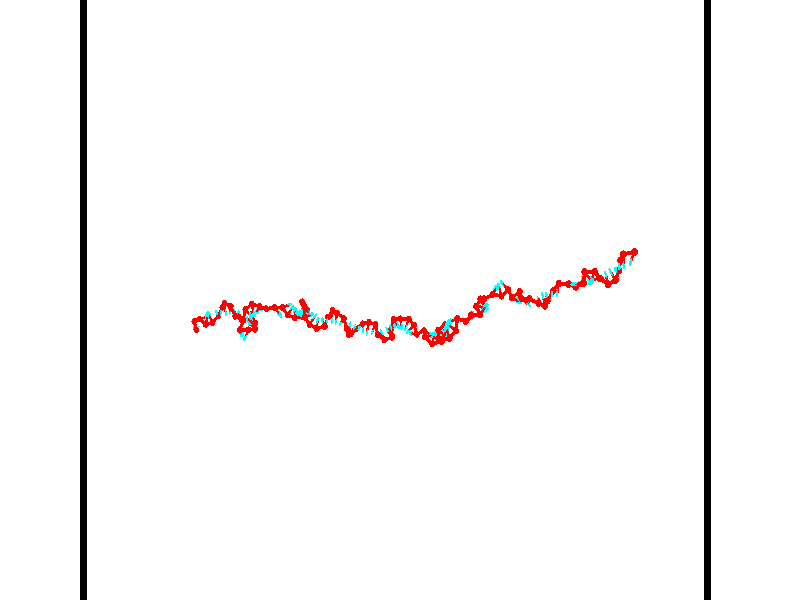 // switches for output
#declare DRAW_BASES = 1; // possible values are 0, 1; only relevant for DNA ribbons
#declare DRAW_BASES_TYPE = 3; // possible values are 1, 2, 3; only relevant for DNA ribbons
#declare DRAW_FOG = 0; // set to 1 to enable fog

#include "colors.inc"

#include "transforms.inc"
background { rgb <1, 1, 1>}

#default {
   normal{
       ripples 0.25
       frequency 0.20
       turbulence 0.2
       lambda 5
   }
	finish {
		phong 0.1
		phong_size 40.
	}
}

// original window dimensions: 1024x640


// camera settings

camera {
	sky <-0, 1, 0>
	up <-0, 1, 0>
	right 1.6 * <0.99995, 0, 0.00999983>
	location <54.4867, 55, 106.329>
	look_at <55, 55, 55.0001>
	direction <0.513302, 0, -51.3289>
	angle 67.0682
}


# declare cpy_camera_pos = <54.4867, 55, 106.329>;
# if (DRAW_FOG = 1)
fog {
	fog_type 2
	up vnormalize(cpy_camera_pos)
	color rgbt<1,1,1,0.3>
	distance 1e-5
	fog_alt 3e-3
	fog_offset 88
}
# end


// LIGHTS

# declare lum = 6;
global_settings {
	ambient_light rgb lum * <0.05, 0.05, 0.05>
	max_trace_level 15
}# declare cpy_direct_light_amount = 0.25;
light_source
{	1000 * <-0.98995, -1, 1.00995>,
	rgb lum * cpy_direct_light_amount
	parallel
}

light_source
{	1000 * <0.98995, 1, -1.00995>,
	rgb lum * cpy_direct_light_amount
	parallel
}

// strand 0

// nucleotide -1

// particle -1
sphere {
	<36.308952, 52.707031, 50.626614> 0.250000
	pigment { color rgbt <1,0,0,0> }
	no_shadow
}
cylinder {
	<36.278885, 52.769257, 50.232628>,  <36.260845, 52.806591, 49.996239>, 0.100000
	pigment { color rgbt <1,0,0,0> }
	no_shadow
}
cylinder {
	<36.278885, 52.769257, 50.232628>,  <36.308952, 52.707031, 50.626614>, 0.100000
	pigment { color rgbt <1,0,0,0> }
	no_shadow
}

// particle -1
sphere {
	<36.278885, 52.769257, 50.232628> 0.100000
	pigment { color rgbt <1,0,0,0> }
	no_shadow
}
sphere {
	0, 1
	scale<0.080000,0.200000,0.300000>
	matrix <-0.937343, 0.325969, 0.123012,
		0.340203, 0.932494, 0.121312,
		-0.075164, 0.155560, -0.984963,
		36.256336, 52.815926, 49.937138>
	pigment { color rgbt <0,1,1,0> }
	no_shadow
}
cylinder {
	<36.082253, 53.372894, 50.504894>,  <36.308952, 52.707031, 50.626614>, 0.130000
	pigment { color rgbt <1,0,0,0> }
	no_shadow
}

// nucleotide -1

// particle -1
sphere {
	<36.082253, 53.372894, 50.504894> 0.250000
	pigment { color rgbt <1,0,0,0> }
	no_shadow
}
cylinder {
	<35.948109, 53.142670, 50.206566>,  <35.867622, 53.004536, 50.027569>, 0.100000
	pigment { color rgbt <1,0,0,0> }
	no_shadow
}
cylinder {
	<35.948109, 53.142670, 50.206566>,  <36.082253, 53.372894, 50.504894>, 0.100000
	pigment { color rgbt <1,0,0,0> }
	no_shadow
}

// particle -1
sphere {
	<35.948109, 53.142670, 50.206566> 0.100000
	pigment { color rgbt <1,0,0,0> }
	no_shadow
}
sphere {
	0, 1
	scale<0.080000,0.200000,0.300000>
	matrix <-0.936942, 0.286409, 0.200274,
		0.098340, 0.765959, -0.635323,
		-0.335364, -0.575566, -0.745825,
		35.847500, 52.970001, 49.982819>
	pigment { color rgbt <0,1,1,0> }
	no_shadow
}
cylinder {
	<36.696499, 53.543644, 50.978008>,  <36.082253, 53.372894, 50.504894>, 0.130000
	pigment { color rgbt <1,0,0,0> }
	no_shadow
}

// nucleotide -1

// particle -1
sphere {
	<36.696499, 53.543644, 50.978008> 0.250000
	pigment { color rgbt <1,0,0,0> }
	no_shadow
}
cylinder {
	<37.047085, 53.631145, 50.806446>,  <37.257435, 53.683647, 50.703510>, 0.100000
	pigment { color rgbt <1,0,0,0> }
	no_shadow
}
cylinder {
	<37.047085, 53.631145, 50.806446>,  <36.696499, 53.543644, 50.978008>, 0.100000
	pigment { color rgbt <1,0,0,0> }
	no_shadow
}

// particle -1
sphere {
	<37.047085, 53.631145, 50.806446> 0.100000
	pigment { color rgbt <1,0,0,0> }
	no_shadow
}
sphere {
	0, 1
	scale<0.080000,0.200000,0.300000>
	matrix <0.340688, 0.347685, 0.873526,
		0.340209, -0.911736, 0.230207,
		0.876465, 0.218753, -0.428902,
		37.310024, 53.696774, 50.677776>
	pigment { color rgbt <0,1,1,0> }
	no_shadow
}
cylinder {
	<37.348034, 53.141033, 51.185360>,  <36.696499, 53.543644, 50.978008>, 0.130000
	pigment { color rgbt <1,0,0,0> }
	no_shadow
}

// nucleotide -1

// particle -1
sphere {
	<37.348034, 53.141033, 51.185360> 0.250000
	pigment { color rgbt <1,0,0,0> }
	no_shadow
}
cylinder {
	<37.411240, 53.525990, 51.096962>,  <37.449162, 53.756962, 51.043922>, 0.100000
	pigment { color rgbt <1,0,0,0> }
	no_shadow
}
cylinder {
	<37.411240, 53.525990, 51.096962>,  <37.348034, 53.141033, 51.185360>, 0.100000
	pigment { color rgbt <1,0,0,0> }
	no_shadow
}

// particle -1
sphere {
	<37.411240, 53.525990, 51.096962> 0.100000
	pigment { color rgbt <1,0,0,0> }
	no_shadow
}
sphere {
	0, 1
	scale<0.080000,0.200000,0.300000>
	matrix <0.404767, 0.141008, 0.903482,
		0.900664, -0.232211, -0.367263,
		0.158011, 0.962390, -0.220992,
		37.458645, 53.814705, 51.030663>
	pigment { color rgbt <0,1,1,0> }
	no_shadow
}
cylinder {
	<38.043514, 53.303322, 51.436764>,  <37.348034, 53.141033, 51.185360>, 0.130000
	pigment { color rgbt <1,0,0,0> }
	no_shadow
}

// nucleotide -1

// particle -1
sphere {
	<38.043514, 53.303322, 51.436764> 0.250000
	pigment { color rgbt <1,0,0,0> }
	no_shadow
}
cylinder {
	<37.837822, 53.646320, 51.430279>,  <37.714405, 53.852119, 51.426388>, 0.100000
	pigment { color rgbt <1,0,0,0> }
	no_shadow
}
cylinder {
	<37.837822, 53.646320, 51.430279>,  <38.043514, 53.303322, 51.436764>, 0.100000
	pigment { color rgbt <1,0,0,0> }
	no_shadow
}

// particle -1
sphere {
	<37.837822, 53.646320, 51.430279> 0.100000
	pigment { color rgbt <1,0,0,0> }
	no_shadow
}
sphere {
	0, 1
	scale<0.080000,0.200000,0.300000>
	matrix <0.441584, 0.280926, 0.852106,
		0.735233, 0.431022, -0.523118,
		-0.514234, 0.857497, -0.016213,
		37.683552, 53.903568, 51.425415>
	pigment { color rgbt <0,1,1,0> }
	no_shadow
}
cylinder {
	<38.601784, 53.812920, 51.509506>,  <38.043514, 53.303322, 51.436764>, 0.130000
	pigment { color rgbt <1,0,0,0> }
	no_shadow
}

// nucleotide -1

// particle -1
sphere {
	<38.601784, 53.812920, 51.509506> 0.250000
	pigment { color rgbt <1,0,0,0> }
	no_shadow
}
cylinder {
	<38.603798, 53.958412, 51.882103>,  <38.605007, 54.045708, 52.105659>, 0.100000
	pigment { color rgbt <1,0,0,0> }
	no_shadow
}
cylinder {
	<38.603798, 53.958412, 51.882103>,  <38.601784, 53.812920, 51.509506>, 0.100000
	pigment { color rgbt <1,0,0,0> }
	no_shadow
}

// particle -1
sphere {
	<38.603798, 53.958412, 51.882103> 0.100000
	pigment { color rgbt <1,0,0,0> }
	no_shadow
}
sphere {
	0, 1
	scale<0.080000,0.200000,0.300000>
	matrix <0.940724, 0.314187, -0.127770,
		-0.339136, 0.876917, -0.340593,
		0.005034, 0.363735, 0.931489,
		38.605309, 54.067532, 52.161549>
	pigment { color rgbt <0,1,1,0> }
	no_shadow
}
cylinder {
	<38.963009, 54.434856, 51.602722>,  <38.601784, 53.812920, 51.509506>, 0.130000
	pigment { color rgbt <1,0,0,0> }
	no_shadow
}

// nucleotide -1

// particle -1
sphere {
	<38.963009, 54.434856, 51.602722> 0.250000
	pigment { color rgbt <1,0,0,0> }
	no_shadow
}
cylinder {
	<38.982018, 54.229027, 51.945175>,  <38.993423, 54.105530, 52.150646>, 0.100000
	pigment { color rgbt <1,0,0,0> }
	no_shadow
}
cylinder {
	<38.982018, 54.229027, 51.945175>,  <38.963009, 54.434856, 51.602722>, 0.100000
	pigment { color rgbt <1,0,0,0> }
	no_shadow
}

// particle -1
sphere {
	<38.982018, 54.229027, 51.945175> 0.100000
	pigment { color rgbt <1,0,0,0> }
	no_shadow
}
sphere {
	0, 1
	scale<0.080000,0.200000,0.300000>
	matrix <0.998783, 0.013175, -0.047526,
		0.013175, 0.857345, 0.514573,
		0.047526, -0.514573, 0.856129,
		38.996277, 54.074654, 52.202015>
	pigment { color rgbt <0,1,1,0> }
	no_shadow
}
cylinder {
	<39.337975, 54.759464, 52.242008>,  <38.963009, 54.434856, 51.602722>, 0.130000
	pigment { color rgbt <1,0,0,0> }
	no_shadow
}

// nucleotide -1

// particle -1
sphere {
	<39.337975, 54.759464, 52.242008> 0.250000
	pigment { color rgbt <1,0,0,0> }
	no_shadow
}
cylinder {
	<39.385464, 54.363941, 52.205872>,  <39.413956, 54.126625, 52.184189>, 0.100000
	pigment { color rgbt <1,0,0,0> }
	no_shadow
}
cylinder {
	<39.385464, 54.363941, 52.205872>,  <39.337975, 54.759464, 52.242008>, 0.100000
	pigment { color rgbt <1,0,0,0> }
	no_shadow
}

// particle -1
sphere {
	<39.385464, 54.363941, 52.205872> 0.100000
	pigment { color rgbt <1,0,0,0> }
	no_shadow
}
sphere {
	0, 1
	scale<0.080000,0.200000,0.300000>
	matrix <0.896462, 0.145861, -0.418427,
		0.426921, -0.031310, 0.903747,
		0.118720, -0.988810, -0.090340,
		39.421082, 54.067299, 52.178768>
	pigment { color rgbt <0,1,1,0> }
	no_shadow
}
cylinder {
	<39.978123, 54.531258, 52.541740>,  <39.337975, 54.759464, 52.242008>, 0.130000
	pigment { color rgbt <1,0,0,0> }
	no_shadow
}

// nucleotide -1

// particle -1
sphere {
	<39.978123, 54.531258, 52.541740> 0.250000
	pigment { color rgbt <1,0,0,0> }
	no_shadow
}
cylinder {
	<39.851631, 54.292534, 52.246765>,  <39.775738, 54.149300, 52.069778>, 0.100000
	pigment { color rgbt <1,0,0,0> }
	no_shadow
}
cylinder {
	<39.851631, 54.292534, 52.246765>,  <39.978123, 54.531258, 52.541740>, 0.100000
	pigment { color rgbt <1,0,0,0> }
	no_shadow
}

// particle -1
sphere {
	<39.851631, 54.292534, 52.246765> 0.100000
	pigment { color rgbt <1,0,0,0> }
	no_shadow
}
sphere {
	0, 1
	scale<0.080000,0.200000,0.300000>
	matrix <0.868709, 0.130214, -0.477901,
		0.381242, -0.791744, 0.477280,
		-0.316226, -0.596813, -0.737438,
		39.756763, 54.113491, 52.025536>
	pigment { color rgbt <0,1,1,0> }
	no_shadow
}
cylinder {
	<40.330582, 53.785763, 52.351463>,  <39.978123, 54.531258, 52.541740>, 0.130000
	pigment { color rgbt <1,0,0,0> }
	no_shadow
}

// nucleotide -1

// particle -1
sphere {
	<40.330582, 53.785763, 52.351463> 0.250000
	pigment { color rgbt <1,0,0,0> }
	no_shadow
}
cylinder {
	<40.201138, 53.986191, 52.030415>,  <40.123470, 54.106449, 51.837784>, 0.100000
	pigment { color rgbt <1,0,0,0> }
	no_shadow
}
cylinder {
	<40.201138, 53.986191, 52.030415>,  <40.330582, 53.785763, 52.351463>, 0.100000
	pigment { color rgbt <1,0,0,0> }
	no_shadow
}

// particle -1
sphere {
	<40.201138, 53.986191, 52.030415> 0.100000
	pigment { color rgbt <1,0,0,0> }
	no_shadow
}
sphere {
	0, 1
	scale<0.080000,0.200000,0.300000>
	matrix <0.929753, 0.010962, -0.368021,
		-0.175607, -0.865335, -0.469423,
		-0.323608, 0.501075, -0.802622,
		40.104053, 54.136513, 51.789627>
	pigment { color rgbt <0,1,1,0> }
	no_shadow
}
cylinder {
	<40.776894, 53.546513, 51.896965>,  <40.330582, 53.785763, 52.351463>, 0.130000
	pigment { color rgbt <1,0,0,0> }
	no_shadow
}

// nucleotide -1

// particle -1
sphere {
	<40.776894, 53.546513, 51.896965> 0.250000
	pigment { color rgbt <1,0,0,0> }
	no_shadow
}
cylinder {
	<40.578110, 53.795265, 51.654877>,  <40.458839, 53.944515, 51.509624>, 0.100000
	pigment { color rgbt <1,0,0,0> }
	no_shadow
}
cylinder {
	<40.578110, 53.795265, 51.654877>,  <40.776894, 53.546513, 51.896965>, 0.100000
	pigment { color rgbt <1,0,0,0> }
	no_shadow
}

// particle -1
sphere {
	<40.578110, 53.795265, 51.654877> 0.100000
	pigment { color rgbt <1,0,0,0> }
	no_shadow
}
sphere {
	0, 1
	scale<0.080000,0.200000,0.300000>
	matrix <0.790831, 0.037449, -0.610888,
		-0.357235, -0.782215, -0.510414,
		-0.496960, 0.621882, -0.605222,
		40.429020, 53.981831, 51.473309>
	pigment { color rgbt <0,1,1,0> }
	no_shadow
}
cylinder {
	<41.562714, 53.461815, 51.673210>,  <40.776894, 53.546513, 51.896965>, 0.130000
	pigment { color rgbt <1,0,0,0> }
	no_shadow
}

// nucleotide -1

// particle -1
sphere {
	<41.562714, 53.461815, 51.673210> 0.250000
	pigment { color rgbt <1,0,0,0> }
	no_shadow
}
cylinder {
	<41.774437, 53.122467, 51.677151>,  <41.901470, 52.918858, 51.679516>, 0.100000
	pigment { color rgbt <1,0,0,0> }
	no_shadow
}
cylinder {
	<41.774437, 53.122467, 51.677151>,  <41.562714, 53.461815, 51.673210>, 0.100000
	pigment { color rgbt <1,0,0,0> }
	no_shadow
}

// particle -1
sphere {
	<41.774437, 53.122467, 51.677151> 0.100000
	pigment { color rgbt <1,0,0,0> }
	no_shadow
}
sphere {
	0, 1
	scale<0.080000,0.200000,0.300000>
	matrix <-0.309664, -0.203990, -0.928707,
		0.789898, 0.488523, -0.370684,
		0.529310, -0.848371, 0.009853,
		41.933231, 52.867954, 51.680107>
	pigment { color rgbt <0,1,1,0> }
	no_shadow
}
cylinder {
	<41.732052, 53.919773, 52.198578>,  <41.562714, 53.461815, 51.673210>, 0.130000
	pigment { color rgbt <1,0,0,0> }
	no_shadow
}

// nucleotide -1

// particle -1
sphere {
	<41.732052, 53.919773, 52.198578> 0.250000
	pigment { color rgbt <1,0,0,0> }
	no_shadow
}
cylinder {
	<41.935860, 53.909767, 52.542618>,  <42.058144, 53.903763, 52.749043>, 0.100000
	pigment { color rgbt <1,0,0,0> }
	no_shadow
}
cylinder {
	<41.935860, 53.909767, 52.542618>,  <41.732052, 53.919773, 52.198578>, 0.100000
	pigment { color rgbt <1,0,0,0> }
	no_shadow
}

// particle -1
sphere {
	<41.935860, 53.909767, 52.542618> 0.100000
	pigment { color rgbt <1,0,0,0> }
	no_shadow
}
sphere {
	0, 1
	scale<0.080000,0.200000,0.300000>
	matrix <-0.578829, -0.749569, 0.321095,
		0.636671, -0.661453, -0.396396,
		0.509516, -0.025014, 0.860097,
		42.088715, 53.902264, 52.800648>
	pigment { color rgbt <0,1,1,0> }
	no_shadow
}
cylinder {
	<42.098080, 53.283379, 52.378445>,  <41.732052, 53.919773, 52.198578>, 0.130000
	pigment { color rgbt <1,0,0,0> }
	no_shadow
}

// nucleotide -1

// particle -1
sphere {
	<42.098080, 53.283379, 52.378445> 0.250000
	pigment { color rgbt <1,0,0,0> }
	no_shadow
}
cylinder {
	<41.962746, 53.482227, 52.698044>,  <41.881546, 53.601536, 52.889805>, 0.100000
	pigment { color rgbt <1,0,0,0> }
	no_shadow
}
cylinder {
	<41.962746, 53.482227, 52.698044>,  <42.098080, 53.283379, 52.378445>, 0.100000
	pigment { color rgbt <1,0,0,0> }
	no_shadow
}

// particle -1
sphere {
	<41.962746, 53.482227, 52.698044> 0.100000
	pigment { color rgbt <1,0,0,0> }
	no_shadow
}
sphere {
	0, 1
	scale<0.080000,0.200000,0.300000>
	matrix <-0.536817, -0.799325, 0.270013,
		0.772890, -0.337562, 0.537301,
		-0.338332, 0.497123, 0.799000,
		41.861248, 53.631363, 52.937744>
	pigment { color rgbt <0,1,1,0> }
	no_shadow
}
cylinder {
	<42.252792, 52.842026, 52.978558>,  <42.098080, 53.283379, 52.378445>, 0.130000
	pigment { color rgbt <1,0,0,0> }
	no_shadow
}

// nucleotide -1

// particle -1
sphere {
	<42.252792, 52.842026, 52.978558> 0.250000
	pigment { color rgbt <1,0,0,0> }
	no_shadow
}
cylinder {
	<41.972179, 53.100941, 53.097809>,  <41.803814, 53.256290, 53.169361>, 0.100000
	pigment { color rgbt <1,0,0,0> }
	no_shadow
}
cylinder {
	<41.972179, 53.100941, 53.097809>,  <42.252792, 52.842026, 52.978558>, 0.100000
	pigment { color rgbt <1,0,0,0> }
	no_shadow
}

// particle -1
sphere {
	<41.972179, 53.100941, 53.097809> 0.100000
	pigment { color rgbt <1,0,0,0> }
	no_shadow
}
sphere {
	0, 1
	scale<0.080000,0.200000,0.300000>
	matrix <-0.480993, -0.738750, 0.472116,
		0.525837, 0.187805, 0.829593,
		-0.701528, 0.647285, 0.298129,
		41.761723, 53.295128, 53.187248>
	pigment { color rgbt <0,1,1,0> }
	no_shadow
}
cylinder {
	<41.785896, 52.832481, 53.483334>,  <42.252792, 52.842026, 52.978558>, 0.130000
	pigment { color rgbt <1,0,0,0> }
	no_shadow
}

// nucleotide -1

// particle -1
sphere {
	<41.785896, 52.832481, 53.483334> 0.250000
	pigment { color rgbt <1,0,0,0> }
	no_shadow
}
cylinder {
	<41.670464, 52.522118, 53.707718>,  <41.601204, 52.335899, 53.842350>, 0.100000
	pigment { color rgbt <1,0,0,0> }
	no_shadow
}
cylinder {
	<41.670464, 52.522118, 53.707718>,  <41.785896, 52.832481, 53.483334>, 0.100000
	pigment { color rgbt <1,0,0,0> }
	no_shadow
}

// particle -1
sphere {
	<41.670464, 52.522118, 53.707718> 0.100000
	pigment { color rgbt <1,0,0,0> }
	no_shadow
}
sphere {
	0, 1
	scale<0.080000,0.200000,0.300000>
	matrix <-0.504252, 0.621217, 0.599850,
		-0.813911, -0.109761, -0.570527,
		-0.288581, -0.775914, 0.560963,
		41.583889, 52.289345, 53.876007>
	pigment { color rgbt <0,1,1,0> }
	no_shadow
}
cylinder {
	<41.041138, 52.807606, 53.573792>,  <41.785896, 52.832481, 53.483334>, 0.130000
	pigment { color rgbt <1,0,0,0> }
	no_shadow
}

// nucleotide -1

// particle -1
sphere {
	<41.041138, 52.807606, 53.573792> 0.250000
	pigment { color rgbt <1,0,0,0> }
	no_shadow
}
cylinder {
	<41.238091, 52.639503, 53.878670>,  <41.356262, 52.538643, 54.061596>, 0.100000
	pigment { color rgbt <1,0,0,0> }
	no_shadow
}
cylinder {
	<41.238091, 52.639503, 53.878670>,  <41.041138, 52.807606, 53.573792>, 0.100000
	pigment { color rgbt <1,0,0,0> }
	no_shadow
}

// particle -1
sphere {
	<41.238091, 52.639503, 53.878670> 0.100000
	pigment { color rgbt <1,0,0,0> }
	no_shadow
}
sphere {
	0, 1
	scale<0.080000,0.200000,0.300000>
	matrix <-0.346490, 0.708680, 0.614587,
		-0.798439, -0.566705, 0.203326,
		0.492382, -0.420260, 0.762196,
		41.385807, 52.513424, 54.107327>
	pigment { color rgbt <0,1,1,0> }
	no_shadow
}
cylinder {
	<41.417740, 53.563927, 53.676075>,  <41.041138, 52.807606, 53.573792>, 0.130000
	pigment { color rgbt <1,0,0,0> }
	no_shadow
}

// nucleotide -1

// particle -1
sphere {
	<41.417740, 53.563927, 53.676075> 0.250000
	pigment { color rgbt <1,0,0,0> }
	no_shadow
}
cylinder {
	<41.641636, 53.628117, 54.001266>,  <41.775974, 53.666630, 54.196381>, 0.100000
	pigment { color rgbt <1,0,0,0> }
	no_shadow
}
cylinder {
	<41.641636, 53.628117, 54.001266>,  <41.417740, 53.563927, 53.676075>, 0.100000
	pigment { color rgbt <1,0,0,0> }
	no_shadow
}

// particle -1
sphere {
	<41.641636, 53.628117, 54.001266> 0.100000
	pigment { color rgbt <1,0,0,0> }
	no_shadow
}
sphere {
	0, 1
	scale<0.080000,0.200000,0.300000>
	matrix <0.767638, 0.269120, -0.581641,
		-0.312128, 0.949643, 0.027451,
		0.559739, 0.160474, 0.812982,
		41.809559, 53.676258, 54.245163>
	pigment { color rgbt <0,1,1,0> }
	no_shadow
}
cylinder {
	<41.583439, 54.306839, 53.768402>,  <41.417740, 53.563927, 53.676075>, 0.130000
	pigment { color rgbt <1,0,0,0> }
	no_shadow
}

// nucleotide -1

// particle -1
sphere {
	<41.583439, 54.306839, 53.768402> 0.250000
	pigment { color rgbt <1,0,0,0> }
	no_shadow
}
cylinder {
	<41.868515, 54.083717, 53.938545>,  <42.039562, 53.949844, 54.040630>, 0.100000
	pigment { color rgbt <1,0,0,0> }
	no_shadow
}
cylinder {
	<41.868515, 54.083717, 53.938545>,  <41.583439, 54.306839, 53.768402>, 0.100000
	pigment { color rgbt <1,0,0,0> }
	no_shadow
}

// particle -1
sphere {
	<41.868515, 54.083717, 53.938545> 0.100000
	pigment { color rgbt <1,0,0,0> }
	no_shadow
}
sphere {
	0, 1
	scale<0.080000,0.200000,0.300000>
	matrix <0.643650, 0.278905, -0.712690,
		0.278905, 0.781710, 0.557801,
		0.712690, -0.557801, 0.425360,
		42.082321, 53.916378, 54.066154>
	pigment { color rgbt <0,1,1,0> }
	no_shadow
}
cylinder {
	<42.156021, 54.700680, 53.860394>,  <41.583439, 54.306839, 53.768402>, 0.130000
	pigment { color rgbt <1,0,0,0> }
	no_shadow
}

// nucleotide -1

// particle -1
sphere {
	<42.156021, 54.700680, 53.860394> 0.250000
	pigment { color rgbt <1,0,0,0> }
	no_shadow
}
cylinder {
	<42.231823, 54.314465, 53.789040>,  <42.277302, 54.082733, 53.746227>, 0.100000
	pigment { color rgbt <1,0,0,0> }
	no_shadow
}
cylinder {
	<42.231823, 54.314465, 53.789040>,  <42.156021, 54.700680, 53.860394>, 0.100000
	pigment { color rgbt <1,0,0,0> }
	no_shadow
}

// particle -1
sphere {
	<42.231823, 54.314465, 53.789040> 0.100000
	pigment { color rgbt <1,0,0,0> }
	no_shadow
}
sphere {
	0, 1
	scale<0.080000,0.200000,0.300000>
	matrix <0.541404, 0.254315, -0.801377,
		0.819128, 0.055285, 0.570940,
		0.189503, -0.965540, -0.178385,
		42.288673, 54.024803, 53.735523>
	pigment { color rgbt <0,1,1,0> }
	no_shadow
}
cylinder {
	<42.836769, 54.544235, 53.950733>,  <42.156021, 54.700680, 53.860394>, 0.130000
	pigment { color rgbt <1,0,0,0> }
	no_shadow
}

// nucleotide -1

// particle -1
sphere {
	<42.836769, 54.544235, 53.950733> 0.250000
	pigment { color rgbt <1,0,0,0> }
	no_shadow
}
cylinder {
	<42.656094, 54.329586, 53.665634>,  <42.547688, 54.200798, 53.494576>, 0.100000
	pigment { color rgbt <1,0,0,0> }
	no_shadow
}
cylinder {
	<42.656094, 54.329586, 53.665634>,  <42.836769, 54.544235, 53.950733>, 0.100000
	pigment { color rgbt <1,0,0,0> }
	no_shadow
}

// particle -1
sphere {
	<42.656094, 54.329586, 53.665634> 0.100000
	pigment { color rgbt <1,0,0,0> }
	no_shadow
}
sphere {
	0, 1
	scale<0.080000,0.200000,0.300000>
	matrix <0.609653, 0.397628, -0.685722,
		0.651385, -0.744262, 0.147551,
		-0.451687, -0.536624, -0.712751,
		42.520588, 54.168598, 53.451809>
	pigment { color rgbt <0,1,1,0> }
	no_shadow
}
cylinder {
	<43.329266, 54.367043, 53.496929>,  <42.836769, 54.544235, 53.950733>, 0.130000
	pigment { color rgbt <1,0,0,0> }
	no_shadow
}

// nucleotide -1

// particle -1
sphere {
	<43.329266, 54.367043, 53.496929> 0.250000
	pigment { color rgbt <1,0,0,0> }
	no_shadow
}
cylinder {
	<42.992046, 54.355202, 53.282120>,  <42.789715, 54.348099, 53.153233>, 0.100000
	pigment { color rgbt <1,0,0,0> }
	no_shadow
}
cylinder {
	<42.992046, 54.355202, 53.282120>,  <43.329266, 54.367043, 53.496929>, 0.100000
	pigment { color rgbt <1,0,0,0> }
	no_shadow
}

// particle -1
sphere {
	<42.992046, 54.355202, 53.282120> 0.100000
	pigment { color rgbt <1,0,0,0> }
	no_shadow
}
sphere {
	0, 1
	scale<0.080000,0.200000,0.300000>
	matrix <0.498359, 0.332489, -0.800681,
		0.202255, -0.942643, -0.265552,
		-0.843049, -0.029601, -0.537022,
		42.739132, 54.346321, 53.121014>
	pigment { color rgbt <0,1,1,0> }
	no_shadow
}
cylinder {
	<43.978592, 54.439178, 53.134846>,  <43.329266, 54.367043, 53.496929>, 0.130000
	pigment { color rgbt <1,0,0,0> }
	no_shadow
}

// nucleotide -1

// particle -1
sphere {
	<43.978592, 54.439178, 53.134846> 0.250000
	pigment { color rgbt <1,0,0,0> }
	no_shadow
}
cylinder {
	<44.258583, 54.163620, 53.210159>,  <44.426579, 53.998283, 53.255348>, 0.100000
	pigment { color rgbt <1,0,0,0> }
	no_shadow
}
cylinder {
	<44.258583, 54.163620, 53.210159>,  <43.978592, 54.439178, 53.134846>, 0.100000
	pigment { color rgbt <1,0,0,0> }
	no_shadow
}

// particle -1
sphere {
	<44.258583, 54.163620, 53.210159> 0.100000
	pigment { color rgbt <1,0,0,0> }
	no_shadow
}
sphere {
	0, 1
	scale<0.080000,0.200000,0.300000>
	matrix <-0.284202, -0.026828, 0.958389,
		-0.655183, -0.724360, -0.214565,
		0.699975, -0.688900, 0.188287,
		44.468575, 53.956951, 53.266647>
	pigment { color rgbt <0,1,1,0> }
	no_shadow
}
cylinder {
	<44.606201, 54.460403, 52.892292>,  <43.978592, 54.439178, 53.134846>, 0.130000
	pigment { color rgbt <1,0,0,0> }
	no_shadow
}

// nucleotide -1

// particle -1
sphere {
	<44.606201, 54.460403, 52.892292> 0.250000
	pigment { color rgbt <1,0,0,0> }
	no_shadow
}
cylinder {
	<44.903488, 54.553730, 52.641472>,  <45.081860, 54.609726, 52.490978>, 0.100000
	pigment { color rgbt <1,0,0,0> }
	no_shadow
}
cylinder {
	<44.903488, 54.553730, 52.641472>,  <44.606201, 54.460403, 52.892292>, 0.100000
	pigment { color rgbt <1,0,0,0> }
	no_shadow
}

// particle -1
sphere {
	<44.903488, 54.553730, 52.641472> 0.100000
	pigment { color rgbt <1,0,0,0> }
	no_shadow
}
sphere {
	0, 1
	scale<0.080000,0.200000,0.300000>
	matrix <0.580169, -0.691522, 0.430349,
		-0.333213, -0.683639, -0.649312,
		0.743217, 0.233313, -0.627051,
		45.126453, 54.623722, 52.453358>
	pigment { color rgbt <0,1,1,0> }
	no_shadow
}
cylinder {
	<45.010895, 53.875813, 52.409748>,  <44.606201, 54.460403, 52.892292>, 0.130000
	pigment { color rgbt <1,0,0,0> }
	no_shadow
}

// nucleotide -1

// particle -1
sphere {
	<45.010895, 53.875813, 52.409748> 0.250000
	pigment { color rgbt <1,0,0,0> }
	no_shadow
}
cylinder {
	<45.237213, 54.186401, 52.520721>,  <45.373005, 54.372753, 52.587303>, 0.100000
	pigment { color rgbt <1,0,0,0> }
	no_shadow
}
cylinder {
	<45.237213, 54.186401, 52.520721>,  <45.010895, 53.875813, 52.409748>, 0.100000
	pigment { color rgbt <1,0,0,0> }
	no_shadow
}

// particle -1
sphere {
	<45.237213, 54.186401, 52.520721> 0.100000
	pigment { color rgbt <1,0,0,0> }
	no_shadow
}
sphere {
	0, 1
	scale<0.080000,0.200000,0.300000>
	matrix <0.645342, -0.626438, 0.437160,
		0.513235, -0.068306, -0.855526,
		0.565795, 0.776472, 0.277429,
		45.406952, 54.419342, 52.603951>
	pigment { color rgbt <0,1,1,0> }
	no_shadow
}
cylinder {
	<45.651638, 53.666332, 52.447334>,  <45.010895, 53.875813, 52.409748>, 0.130000
	pigment { color rgbt <1,0,0,0> }
	no_shadow
}

// nucleotide -1

// particle -1
sphere {
	<45.651638, 53.666332, 52.447334> 0.250000
	pigment { color rgbt <1,0,0,0> }
	no_shadow
}
cylinder {
	<45.684891, 53.995556, 52.672070>,  <45.704842, 54.193089, 52.806911>, 0.100000
	pigment { color rgbt <1,0,0,0> }
	no_shadow
}
cylinder {
	<45.684891, 53.995556, 52.672070>,  <45.651638, 53.666332, 52.447334>, 0.100000
	pigment { color rgbt <1,0,0,0> }
	no_shadow
}

// particle -1
sphere {
	<45.684891, 53.995556, 52.672070> 0.100000
	pigment { color rgbt <1,0,0,0> }
	no_shadow
}
sphere {
	0, 1
	scale<0.080000,0.200000,0.300000>
	matrix <0.627677, -0.481149, 0.611978,
		0.774022, 0.301783, -0.556612,
		0.083128, 0.823057, 0.561842,
		45.709827, 54.242474, 52.840622>
	pigment { color rgbt <0,1,1,0> }
	no_shadow
}
cylinder {
	<46.389366, 53.775368, 52.702168>,  <45.651638, 53.666332, 52.447334>, 0.130000
	pigment { color rgbt <1,0,0,0> }
	no_shadow
}

// nucleotide -1

// particle -1
sphere {
	<46.389366, 53.775368, 52.702168> 0.250000
	pigment { color rgbt <1,0,0,0> }
	no_shadow
}
cylinder {
	<46.187874, 53.924629, 53.013809>,  <46.066978, 54.014187, 53.200794>, 0.100000
	pigment { color rgbt <1,0,0,0> }
	no_shadow
}
cylinder {
	<46.187874, 53.924629, 53.013809>,  <46.389366, 53.775368, 52.702168>, 0.100000
	pigment { color rgbt <1,0,0,0> }
	no_shadow
}

// particle -1
sphere {
	<46.187874, 53.924629, 53.013809> 0.100000
	pigment { color rgbt <1,0,0,0> }
	no_shadow
}
sphere {
	0, 1
	scale<0.080000,0.200000,0.300000>
	matrix <0.753473, -0.251346, 0.607538,
		0.422533, 0.893073, -0.154553,
		-0.503729, 0.373157, 0.779109,
		46.036755, 54.036575, 53.247543>
	pigment { color rgbt <0,1,1,0> }
	no_shadow
}
cylinder {
	<46.861076, 54.276592, 53.164623>,  <46.389366, 53.775368, 52.702168>, 0.130000
	pigment { color rgbt <1,0,0,0> }
	no_shadow
}

// nucleotide -1

// particle -1
sphere {
	<46.861076, 54.276592, 53.164623> 0.250000
	pigment { color rgbt <1,0,0,0> }
	no_shadow
}
cylinder {
	<46.553349, 54.155220, 53.389503>,  <46.368710, 54.082397, 53.524433>, 0.100000
	pigment { color rgbt <1,0,0,0> }
	no_shadow
}
cylinder {
	<46.553349, 54.155220, 53.389503>,  <46.861076, 54.276592, 53.164623>, 0.100000
	pigment { color rgbt <1,0,0,0> }
	no_shadow
}

// particle -1
sphere {
	<46.553349, 54.155220, 53.389503> 0.100000
	pigment { color rgbt <1,0,0,0> }
	no_shadow
}
sphere {
	0, 1
	scale<0.080000,0.200000,0.300000>
	matrix <0.590810, -0.003082, 0.806805,
		-0.243078, 0.952848, 0.181642,
		-0.769322, -0.303432, 0.562203,
		46.322552, 54.064190, 53.558163>
	pigment { color rgbt <0,1,1,0> }
	no_shadow
}
cylinder {
	<46.600876, 54.699860, 53.652588>,  <46.861076, 54.276592, 53.164623>, 0.130000
	pigment { color rgbt <1,0,0,0> }
	no_shadow
}

// nucleotide -1

// particle -1
sphere {
	<46.600876, 54.699860, 53.652588> 0.250000
	pigment { color rgbt <1,0,0,0> }
	no_shadow
}
cylinder {
	<46.533974, 54.327744, 53.783184>,  <46.493832, 54.104473, 53.861542>, 0.100000
	pigment { color rgbt <1,0,0,0> }
	no_shadow
}
cylinder {
	<46.533974, 54.327744, 53.783184>,  <46.600876, 54.699860, 53.652588>, 0.100000
	pigment { color rgbt <1,0,0,0> }
	no_shadow
}

// particle -1
sphere {
	<46.533974, 54.327744, 53.783184> 0.100000
	pigment { color rgbt <1,0,0,0> }
	no_shadow
}
sphere {
	0, 1
	scale<0.080000,0.200000,0.300000>
	matrix <0.638019, 0.150332, 0.755203,
		-0.751636, 0.334618, 0.568396,
		-0.167257, -0.930285, 0.326488,
		46.483795, 54.048656, 53.881130>
	pigment { color rgbt <0,1,1,0> }
	no_shadow
}
cylinder {
	<46.592964, 54.863609, 54.331345>,  <46.600876, 54.699860, 53.652588>, 0.130000
	pigment { color rgbt <1,0,0,0> }
	no_shadow
}

// nucleotide -1

// particle -1
sphere {
	<46.592964, 54.863609, 54.331345> 0.250000
	pigment { color rgbt <1,0,0,0> }
	no_shadow
}
cylinder {
	<46.652088, 54.476875, 54.248035>,  <46.687561, 54.244835, 54.198048>, 0.100000
	pigment { color rgbt <1,0,0,0> }
	no_shadow
}
cylinder {
	<46.652088, 54.476875, 54.248035>,  <46.592964, 54.863609, 54.331345>, 0.100000
	pigment { color rgbt <1,0,0,0> }
	no_shadow
}

// particle -1
sphere {
	<46.652088, 54.476875, 54.248035> 0.100000
	pigment { color rgbt <1,0,0,0> }
	no_shadow
}
sphere {
	0, 1
	scale<0.080000,0.200000,0.300000>
	matrix <0.784887, -0.013457, 0.619493,
		-0.601752, -0.255040, 0.756868,
		0.147811, -0.966837, -0.208275,
		46.696430, 54.186825, 54.185555>
	pigment { color rgbt <0,1,1,0> }
	no_shadow
}
cylinder {
	<46.896778, 54.523560, 54.943874>,  <46.592964, 54.863609, 54.331345>, 0.130000
	pigment { color rgbt <1,0,0,0> }
	no_shadow
}

// nucleotide -1

// particle -1
sphere {
	<46.896778, 54.523560, 54.943874> 0.250000
	pigment { color rgbt <1,0,0,0> }
	no_shadow
}
cylinder {
	<47.012680, 54.267029, 54.659691>,  <47.082222, 54.113110, 54.489182>, 0.100000
	pigment { color rgbt <1,0,0,0> }
	no_shadow
}
cylinder {
	<47.012680, 54.267029, 54.659691>,  <46.896778, 54.523560, 54.943874>, 0.100000
	pigment { color rgbt <1,0,0,0> }
	no_shadow
}

// particle -1
sphere {
	<47.012680, 54.267029, 54.659691> 0.100000
	pigment { color rgbt <1,0,0,0> }
	no_shadow
}
sphere {
	0, 1
	scale<0.080000,0.200000,0.300000>
	matrix <0.839682, -0.185904, 0.510269,
		-0.459324, -0.744409, 0.484641,
		0.289752, -0.641322, -0.710457,
		47.099606, 54.074631, 54.446552>
	pigment { color rgbt <0,1,1,0> }
	no_shadow
}
cylinder {
	<46.929123, 53.788685, 55.200195>,  <46.896778, 54.523560, 54.943874>, 0.130000
	pigment { color rgbt <1,0,0,0> }
	no_shadow
}

// nucleotide -1

// particle -1
sphere {
	<46.929123, 53.788685, 55.200195> 0.250000
	pigment { color rgbt <1,0,0,0> }
	no_shadow
}
cylinder {
	<47.203785, 53.878525, 54.923630>,  <47.368584, 53.932430, 54.757690>, 0.100000
	pigment { color rgbt <1,0,0,0> }
	no_shadow
}
cylinder {
	<47.203785, 53.878525, 54.923630>,  <46.929123, 53.788685, 55.200195>, 0.100000
	pigment { color rgbt <1,0,0,0> }
	no_shadow
}

// particle -1
sphere {
	<47.203785, 53.878525, 54.923630> 0.100000
	pigment { color rgbt <1,0,0,0> }
	no_shadow
}
sphere {
	0, 1
	scale<0.080000,0.200000,0.300000>
	matrix <0.711038, -0.405590, 0.574389,
		-0.151425, -0.886032, -0.438199,
		0.686656, 0.224599, -0.691418,
		47.409782, 53.945904, 54.716206>
	pigment { color rgbt <0,1,1,0> }
	no_shadow
}
cylinder {
	<47.325684, 53.289841, 55.077316>,  <46.929123, 53.788685, 55.200195>, 0.130000
	pigment { color rgbt <1,0,0,0> }
	no_shadow
}

// nucleotide -1

// particle -1
sphere {
	<47.325684, 53.289841, 55.077316> 0.250000
	pigment { color rgbt <1,0,0,0> }
	no_shadow
}
cylinder {
	<47.565594, 53.593719, 54.976822>,  <47.709541, 53.776047, 54.916523>, 0.100000
	pigment { color rgbt <1,0,0,0> }
	no_shadow
}
cylinder {
	<47.565594, 53.593719, 54.976822>,  <47.325684, 53.289841, 55.077316>, 0.100000
	pigment { color rgbt <1,0,0,0> }
	no_shadow
}

// particle -1
sphere {
	<47.565594, 53.593719, 54.976822> 0.100000
	pigment { color rgbt <1,0,0,0> }
	no_shadow
}
sphere {
	0, 1
	scale<0.080000,0.200000,0.300000>
	matrix <0.792680, -0.521275, 0.316119,
		0.109192, -0.388753, -0.914849,
		0.599780, 0.759700, -0.251238,
		47.745529, 53.821629, 54.901451>
	pigment { color rgbt <0,1,1,0> }
	no_shadow
}
cylinder {
	<47.860847, 52.980618, 54.725426>,  <47.325684, 53.289841, 55.077316>, 0.130000
	pigment { color rgbt <1,0,0,0> }
	no_shadow
}

// nucleotide -1

// particle -1
sphere {
	<47.860847, 52.980618, 54.725426> 0.250000
	pigment { color rgbt <1,0,0,0> }
	no_shadow
}
cylinder {
	<47.954498, 53.316460, 54.921486>,  <48.010689, 53.517967, 55.039120>, 0.100000
	pigment { color rgbt <1,0,0,0> }
	no_shadow
}
cylinder {
	<47.954498, 53.316460, 54.921486>,  <47.860847, 52.980618, 54.725426>, 0.100000
	pigment { color rgbt <1,0,0,0> }
	no_shadow
}

// particle -1
sphere {
	<47.954498, 53.316460, 54.921486> 0.100000
	pigment { color rgbt <1,0,0,0> }
	no_shadow
}
sphere {
	0, 1
	scale<0.080000,0.200000,0.300000>
	matrix <0.810941, -0.446739, 0.377887,
		0.536244, 0.309005, -0.785467,
		0.234129, 0.839607, 0.490146,
		48.024738, 53.568340, 55.068531>
	pigment { color rgbt <0,1,1,0> }
	no_shadow
}
cylinder {
	<48.537079, 53.106091, 54.341927>,  <47.860847, 52.980618, 54.725426>, 0.130000
	pigment { color rgbt <1,0,0,0> }
	no_shadow
}

// nucleotide -1

// particle -1
sphere {
	<48.537079, 53.106091, 54.341927> 0.250000
	pigment { color rgbt <1,0,0,0> }
	no_shadow
}
cylinder {
	<48.467400, 53.362900, 54.640579>,  <48.425594, 53.516987, 54.819771>, 0.100000
	pigment { color rgbt <1,0,0,0> }
	no_shadow
}
cylinder {
	<48.467400, 53.362900, 54.640579>,  <48.537079, 53.106091, 54.341927>, 0.100000
	pigment { color rgbt <1,0,0,0> }
	no_shadow
}

// particle -1
sphere {
	<48.467400, 53.362900, 54.640579> 0.100000
	pigment { color rgbt <1,0,0,0> }
	no_shadow
}
sphere {
	0, 1
	scale<0.080000,0.200000,0.300000>
	matrix <0.932872, -0.135176, 0.333882,
		0.315287, 0.754676, -0.575378,
		-0.174195, 0.642022, 0.746635,
		48.415142, 53.555508, 54.864571>
	pigment { color rgbt <0,1,1,0> }
	no_shadow
}
cylinder {
	<48.795212, 53.773899, 54.207432>,  <48.537079, 53.106091, 54.341927>, 0.130000
	pigment { color rgbt <1,0,0,0> }
	no_shadow
}

// nucleotide -1

// particle -1
sphere {
	<48.795212, 53.773899, 54.207432> 0.250000
	pigment { color rgbt <1,0,0,0> }
	no_shadow
}
cylinder {
	<48.793991, 53.642555, 54.585251>,  <48.793259, 53.563751, 54.811943>, 0.100000
	pigment { color rgbt <1,0,0,0> }
	no_shadow
}
cylinder {
	<48.793991, 53.642555, 54.585251>,  <48.795212, 53.773899, 54.207432>, 0.100000
	pigment { color rgbt <1,0,0,0> }
	no_shadow
}

// particle -1
sphere {
	<48.793991, 53.642555, 54.585251> 0.100000
	pigment { color rgbt <1,0,0,0> }
	no_shadow
}
sphere {
	0, 1
	scale<0.080000,0.200000,0.300000>
	matrix <0.995454, -0.090914, -0.028384,
		0.095193, 0.940169, 0.327140,
		-0.003056, -0.328355, 0.944549,
		48.793076, 53.544048, 54.868614>
	pigment { color rgbt <0,1,1,0> }
	no_shadow
}
cylinder {
	<49.220001, 54.235332, 54.584400>,  <48.795212, 53.773899, 54.207432>, 0.130000
	pigment { color rgbt <1,0,0,0> }
	no_shadow
}

// nucleotide -1

// particle -1
sphere {
	<49.220001, 54.235332, 54.584400> 0.250000
	pigment { color rgbt <1,0,0,0> }
	no_shadow
}
cylinder {
	<49.199520, 53.848450, 54.683907>,  <49.187229, 53.616318, 54.743610>, 0.100000
	pigment { color rgbt <1,0,0,0> }
	no_shadow
}
cylinder {
	<49.199520, 53.848450, 54.683907>,  <49.220001, 54.235332, 54.584400>, 0.100000
	pigment { color rgbt <1,0,0,0> }
	no_shadow
}

// particle -1
sphere {
	<49.199520, 53.848450, 54.683907> 0.100000
	pigment { color rgbt <1,0,0,0> }
	no_shadow
}
sphere {
	0, 1
	scale<0.080000,0.200000,0.300000>
	matrix <0.954500, -0.120673, -0.272706,
		0.293783, 0.223483, 0.929380,
		-0.051205, -0.967209, 0.248766,
		49.184158, 53.558289, 54.758537>
	pigment { color rgbt <0,1,1,0> }
	no_shadow
}
cylinder {
	<49.664986, 54.073841, 55.039391>,  <49.220001, 54.235332, 54.584400>, 0.130000
	pigment { color rgbt <1,0,0,0> }
	no_shadow
}

// nucleotide -1

// particle -1
sphere {
	<49.664986, 54.073841, 55.039391> 0.250000
	pigment { color rgbt <1,0,0,0> }
	no_shadow
}
cylinder {
	<49.575665, 53.742054, 54.834599>,  <49.522072, 53.542980, 54.711723>, 0.100000
	pigment { color rgbt <1,0,0,0> }
	no_shadow
}
cylinder {
	<49.575665, 53.742054, 54.834599>,  <49.664986, 54.073841, 55.039391>, 0.100000
	pigment { color rgbt <1,0,0,0> }
	no_shadow
}

// particle -1
sphere {
	<49.575665, 53.742054, 54.834599> 0.100000
	pigment { color rgbt <1,0,0,0> }
	no_shadow
}
sphere {
	0, 1
	scale<0.080000,0.200000,0.300000>
	matrix <0.965737, -0.117011, -0.231646,
		0.132236, -0.546161, 0.827177,
		-0.223305, -0.829467, -0.511975,
		49.508675, 53.493214, 54.681007>
	pigment { color rgbt <0,1,1,0> }
	no_shadow
}
cylinder {
	<50.254734, 53.692352, 55.206966>,  <49.664986, 54.073841, 55.039391>, 0.130000
	pigment { color rgbt <1,0,0,0> }
	no_shadow
}

// nucleotide -1

// particle -1
sphere {
	<50.254734, 53.692352, 55.206966> 0.250000
	pigment { color rgbt <1,0,0,0> }
	no_shadow
}
cylinder {
	<50.068203, 53.503937, 54.907459>,  <49.956284, 53.390888, 54.727753>, 0.100000
	pigment { color rgbt <1,0,0,0> }
	no_shadow
}
cylinder {
	<50.068203, 53.503937, 54.907459>,  <50.254734, 53.692352, 55.206966>, 0.100000
	pigment { color rgbt <1,0,0,0> }
	no_shadow
}

// particle -1
sphere {
	<50.068203, 53.503937, 54.907459> 0.100000
	pigment { color rgbt <1,0,0,0> }
	no_shadow
}
sphere {
	0, 1
	scale<0.080000,0.200000,0.300000>
	matrix <0.851225, -0.469283, -0.234922,
		-0.240728, -0.746925, 0.619801,
		-0.466332, -0.471038, -0.748771,
		49.928303, 53.362625, 54.682827>
	pigment { color rgbt <0,1,1,0> }
	no_shadow
}
cylinder {
	<50.475677, 53.005844, 55.299973>,  <50.254734, 53.692352, 55.206966>, 0.130000
	pigment { color rgbt <1,0,0,0> }
	no_shadow
}

// nucleotide -1

// particle -1
sphere {
	<50.475677, 53.005844, 55.299973> 0.250000
	pigment { color rgbt <1,0,0,0> }
	no_shadow
}
cylinder {
	<50.390965, 53.117939, 54.925461>,  <50.340137, 53.185196, 54.700756>, 0.100000
	pigment { color rgbt <1,0,0,0> }
	no_shadow
}
cylinder {
	<50.390965, 53.117939, 54.925461>,  <50.475677, 53.005844, 55.299973>, 0.100000
	pigment { color rgbt <1,0,0,0> }
	no_shadow
}

// particle -1
sphere {
	<50.390965, 53.117939, 54.925461> 0.100000
	pigment { color rgbt <1,0,0,0> }
	no_shadow
}
sphere {
	0, 1
	scale<0.080000,0.200000,0.300000>
	matrix <0.889078, -0.342553, -0.303639,
		-0.405816, -0.896729, -0.176605,
		-0.211786, 0.280238, -0.936276,
		50.327427, 53.202011, 54.644577>
	pigment { color rgbt <0,1,1,0> }
	no_shadow
}
cylinder {
	<50.623100, 52.552414, 54.686459>,  <50.475677, 53.005844, 55.299973>, 0.130000
	pigment { color rgbt <1,0,0,0> }
	no_shadow
}

// nucleotide -1

// particle -1
sphere {
	<50.623100, 52.552414, 54.686459> 0.250000
	pigment { color rgbt <1,0,0,0> }
	no_shadow
}
cylinder {
	<50.683411, 52.932659, 54.577938>,  <50.719597, 53.160805, 54.512825>, 0.100000
	pigment { color rgbt <1,0,0,0> }
	no_shadow
}
cylinder {
	<50.683411, 52.932659, 54.577938>,  <50.623100, 52.552414, 54.686459>, 0.100000
	pigment { color rgbt <1,0,0,0> }
	no_shadow
}

// particle -1
sphere {
	<50.683411, 52.932659, 54.577938> 0.100000
	pigment { color rgbt <1,0,0,0> }
	no_shadow
}
sphere {
	0, 1
	scale<0.080000,0.200000,0.300000>
	matrix <0.932858, -0.227644, -0.279203,
		-0.327174, -0.210988, -0.921109,
		0.150777, 0.950612, -0.271300,
		50.728645, 53.217842, 54.496548>
	pigment { color rgbt <0,1,1,0> }
	no_shadow
}
cylinder {
	<50.747761, 52.542023, 53.955269>,  <50.623100, 52.552414, 54.686459>, 0.130000
	pigment { color rgbt <1,0,0,0> }
	no_shadow
}

// nucleotide -1

// particle -1
sphere {
	<50.747761, 52.542023, 53.955269> 0.250000
	pigment { color rgbt <1,0,0,0> }
	no_shadow
}
cylinder {
	<50.944469, 52.832336, 54.147682>,  <51.062496, 53.006523, 54.263130>, 0.100000
	pigment { color rgbt <1,0,0,0> }
	no_shadow
}
cylinder {
	<50.944469, 52.832336, 54.147682>,  <50.747761, 52.542023, 53.955269>, 0.100000
	pigment { color rgbt <1,0,0,0> }
	no_shadow
}

// particle -1
sphere {
	<50.944469, 52.832336, 54.147682> 0.100000
	pigment { color rgbt <1,0,0,0> }
	no_shadow
}
sphere {
	0, 1
	scale<0.080000,0.200000,0.300000>
	matrix <0.870670, -0.415900, -0.262603,
		0.009470, 0.547965, -0.836448,
		0.491776, 0.725783, 0.481035,
		51.092003, 53.050072, 54.291992>
	pigment { color rgbt <0,1,1,0> }
	no_shadow
}
cylinder {
	<51.137966, 52.890980, 53.434219>,  <50.747761, 52.542023, 53.955269>, 0.130000
	pigment { color rgbt <1,0,0,0> }
	no_shadow
}

// nucleotide -1

// particle -1
sphere {
	<51.137966, 52.890980, 53.434219> 0.250000
	pigment { color rgbt <1,0,0,0> }
	no_shadow
}
cylinder {
	<51.316368, 52.932667, 53.789795>,  <51.423409, 52.957680, 54.003143>, 0.100000
	pigment { color rgbt <1,0,0,0> }
	no_shadow
}
cylinder {
	<51.316368, 52.932667, 53.789795>,  <51.137966, 52.890980, 53.434219>, 0.100000
	pigment { color rgbt <1,0,0,0> }
	no_shadow
}

// particle -1
sphere {
	<51.316368, 52.932667, 53.789795> 0.100000
	pigment { color rgbt <1,0,0,0> }
	no_shadow
}
sphere {
	0, 1
	scale<0.080000,0.200000,0.300000>
	matrix <0.858942, -0.329034, -0.392372,
		0.251599, 0.938549, -0.236269,
		0.446001, 0.104221, 0.888944,
		51.450169, 52.963932, 54.056477>
	pigment { color rgbt <0,1,1,0> }
	no_shadow
}
cylinder {
	<51.744503, 53.264885, 53.459663>,  <51.137966, 52.890980, 53.434219>, 0.130000
	pigment { color rgbt <1,0,0,0> }
	no_shadow
}

// nucleotide -1

// particle -1
sphere {
	<51.744503, 53.264885, 53.459663> 0.250000
	pigment { color rgbt <1,0,0,0> }
	no_shadow
}
cylinder {
	<51.774647, 53.021255, 53.775475>,  <51.792732, 52.875076, 53.964962>, 0.100000
	pigment { color rgbt <1,0,0,0> }
	no_shadow
}
cylinder {
	<51.774647, 53.021255, 53.775475>,  <51.744503, 53.264885, 53.459663>, 0.100000
	pigment { color rgbt <1,0,0,0> }
	no_shadow
}

// particle -1
sphere {
	<51.774647, 53.021255, 53.775475> 0.100000
	pigment { color rgbt <1,0,0,0> }
	no_shadow
}
sphere {
	0, 1
	scale<0.080000,0.200000,0.300000>
	matrix <0.891170, -0.314086, -0.327362,
		0.447367, 0.728272, 0.519118,
		0.075361, -0.609073, 0.789526,
		51.797256, 52.838535, 54.012333>
	pigment { color rgbt <0,1,1,0> }
	no_shadow
}
cylinder {
	<52.316998, 53.380432, 53.897137>,  <51.744503, 53.264885, 53.459663>, 0.130000
	pigment { color rgbt <1,0,0,0> }
	no_shadow
}

// nucleotide -1

// particle -1
sphere {
	<52.316998, 53.380432, 53.897137> 0.250000
	pigment { color rgbt <1,0,0,0> }
	no_shadow
}
cylinder {
	<52.215889, 52.995689, 53.938972>,  <52.155224, 52.764843, 53.964073>, 0.100000
	pigment { color rgbt <1,0,0,0> }
	no_shadow
}
cylinder {
	<52.215889, 52.995689, 53.938972>,  <52.316998, 53.380432, 53.897137>, 0.100000
	pigment { color rgbt <1,0,0,0> }
	no_shadow
}

// particle -1
sphere {
	<52.215889, 52.995689, 53.938972> 0.100000
	pigment { color rgbt <1,0,0,0> }
	no_shadow
}
sphere {
	0, 1
	scale<0.080000,0.200000,0.300000>
	matrix <0.922360, -0.272202, -0.274151,
		0.292165, 0.027176, 0.955982,
		-0.252770, -0.961856, 0.104594,
		52.140057, 52.707134, 53.970352>
	pigment { color rgbt <0,1,1,0> }
	no_shadow
}
cylinder {
	<52.883995, 53.234970, 54.337055>,  <52.316998, 53.380432, 53.897137>, 0.130000
	pigment { color rgbt <1,0,0,0> }
	no_shadow
}

// nucleotide -1

// particle -1
sphere {
	<52.883995, 53.234970, 54.337055> 0.250000
	pigment { color rgbt <1,0,0,0> }
	no_shadow
}
cylinder {
	<52.728901, 52.947788, 54.105812>,  <52.635845, 52.775478, 53.967068>, 0.100000
	pigment { color rgbt <1,0,0,0> }
	no_shadow
}
cylinder {
	<52.728901, 52.947788, 54.105812>,  <52.883995, 53.234970, 54.337055>, 0.100000
	pigment { color rgbt <1,0,0,0> }
	no_shadow
}

// particle -1
sphere {
	<52.728901, 52.947788, 54.105812> 0.100000
	pigment { color rgbt <1,0,0,0> }
	no_shadow
}
sphere {
	0, 1
	scale<0.080000,0.200000,0.300000>
	matrix <0.921757, -0.298407, -0.247622,
		0.005269, -0.628887, 0.777478,
		-0.387731, -0.717951, -0.578109,
		52.612583, 52.732403, 53.932381>
	pigment { color rgbt <0,1,1,0> }
	no_shadow
}
cylinder {
	<53.115852, 52.509605, 54.497803>,  <52.883995, 53.234970, 54.337055>, 0.130000
	pigment { color rgbt <1,0,0,0> }
	no_shadow
}

// nucleotide -1

// particle -1
sphere {
	<53.115852, 52.509605, 54.497803> 0.250000
	pigment { color rgbt <1,0,0,0> }
	no_shadow
}
cylinder {
	<53.024609, 52.589737, 54.116684>,  <52.969860, 52.637817, 53.888012>, 0.100000
	pigment { color rgbt <1,0,0,0> }
	no_shadow
}
cylinder {
	<53.024609, 52.589737, 54.116684>,  <53.115852, 52.509605, 54.497803>, 0.100000
	pigment { color rgbt <1,0,0,0> }
	no_shadow
}

// particle -1
sphere {
	<53.024609, 52.589737, 54.116684> 0.100000
	pigment { color rgbt <1,0,0,0> }
	no_shadow
}
sphere {
	0, 1
	scale<0.080000,0.200000,0.300000>
	matrix <0.951558, -0.161337, -0.261739,
		-0.206157, -0.966352, -0.153826,
		-0.228114, 0.200334, -0.952801,
		52.956173, 52.649837, 53.830845>
	pigment { color rgbt <0,1,1,0> }
	no_shadow
}
cylinder {
	<53.666470, 52.126991, 54.243057>,  <53.115852, 52.509605, 54.497803>, 0.130000
	pigment { color rgbt <1,0,0,0> }
	no_shadow
}

// nucleotide -1

// particle -1
sphere {
	<53.666470, 52.126991, 54.243057> 0.250000
	pigment { color rgbt <1,0,0,0> }
	no_shadow
}
cylinder {
	<53.510929, 52.405819, 54.002098>,  <53.417603, 52.573116, 53.857521>, 0.100000
	pigment { color rgbt <1,0,0,0> }
	no_shadow
}
cylinder {
	<53.510929, 52.405819, 54.002098>,  <53.666470, 52.126991, 54.243057>, 0.100000
	pigment { color rgbt <1,0,0,0> }
	no_shadow
}

// particle -1
sphere {
	<53.510929, 52.405819, 54.002098> 0.100000
	pigment { color rgbt <1,0,0,0> }
	no_shadow
}
sphere {
	0, 1
	scale<0.080000,0.200000,0.300000>
	matrix <0.917849, 0.236574, -0.318726,
		-0.079661, -0.676852, -0.731796,
		-0.388855, 0.697068, -0.602402,
		53.394272, 52.614941, 53.821377>
	pigment { color rgbt <0,1,1,0> }
	no_shadow
}
cylinder {
	<54.308273, 52.301056, 54.014465>,  <53.666470, 52.126991, 54.243057>, 0.130000
	pigment { color rgbt <1,0,0,0> }
	no_shadow
}

// nucleotide -1

// particle -1
sphere {
	<54.308273, 52.301056, 54.014465> 0.250000
	pigment { color rgbt <1,0,0,0> }
	no_shadow
}
cylinder {
	<54.084457, 52.588959, 53.850090>,  <53.950169, 52.761700, 53.751465>, 0.100000
	pigment { color rgbt <1,0,0,0> }
	no_shadow
}
cylinder {
	<54.084457, 52.588959, 53.850090>,  <54.308273, 52.301056, 54.014465>, 0.100000
	pigment { color rgbt <1,0,0,0> }
	no_shadow
}

// particle -1
sphere {
	<54.084457, 52.588959, 53.850090> 0.100000
	pigment { color rgbt <1,0,0,0> }
	no_shadow
}
sphere {
	0, 1
	scale<0.080000,0.200000,0.300000>
	matrix <0.824768, 0.532417, -0.190497,
		0.081681, -0.445521, -0.891538,
		-0.559540, 0.719752, -0.410939,
		53.916595, 52.804886, 53.726807>
	pigment { color rgbt <0,1,1,0> }
	no_shadow
}
cylinder {
	<54.361839, 52.330364, 53.286140>,  <54.308273, 52.301056, 54.014465>, 0.130000
	pigment { color rgbt <1,0,0,0> }
	no_shadow
}

// nucleotide -1

// particle -1
sphere {
	<54.361839, 52.330364, 53.286140> 0.250000
	pigment { color rgbt <1,0,0,0> }
	no_shadow
}
cylinder {
	<54.284157, 52.686920, 53.449951>,  <54.237549, 52.900852, 53.548237>, 0.100000
	pigment { color rgbt <1,0,0,0> }
	no_shadow
}
cylinder {
	<54.284157, 52.686920, 53.449951>,  <54.361839, 52.330364, 53.286140>, 0.100000
	pigment { color rgbt <1,0,0,0> }
	no_shadow
}

// particle -1
sphere {
	<54.284157, 52.686920, 53.449951> 0.100000
	pigment { color rgbt <1,0,0,0> }
	no_shadow
}
sphere {
	0, 1
	scale<0.080000,0.200000,0.300000>
	matrix <0.842374, 0.365468, -0.396029,
		-0.502684, 0.268063, -0.821858,
		-0.194202, 0.891390, 0.409524,
		54.225895, 52.954338, 53.572807>
	pigment { color rgbt <0,1,1,0> }
	no_shadow
}
cylinder {
	<54.245903, 52.845741, 52.774761>,  <54.361839, 52.330364, 53.286140>, 0.130000
	pigment { color rgbt <1,0,0,0> }
	no_shadow
}

// nucleotide -1

// particle -1
sphere {
	<54.245903, 52.845741, 52.774761> 0.250000
	pigment { color rgbt <1,0,0,0> }
	no_shadow
}
cylinder {
	<54.404808, 52.973640, 53.118839>,  <54.500153, 53.050381, 53.325287>, 0.100000
	pigment { color rgbt <1,0,0,0> }
	no_shadow
}
cylinder {
	<54.404808, 52.973640, 53.118839>,  <54.245903, 52.845741, 52.774761>, 0.100000
	pigment { color rgbt <1,0,0,0> }
	no_shadow
}

// particle -1
sphere {
	<54.404808, 52.973640, 53.118839> 0.100000
	pigment { color rgbt <1,0,0,0> }
	no_shadow
}
sphere {
	0, 1
	scale<0.080000,0.200000,0.300000>
	matrix <0.884953, 0.114698, -0.451334,
		-0.242976, 0.940535, -0.237397,
		0.397266, 0.319748, 0.860198,
		54.523987, 53.069565, 53.376900>
	pigment { color rgbt <0,1,1,0> }
	no_shadow
}
cylinder {
	<54.457088, 53.567848, 52.717548>,  <54.245903, 52.845741, 52.774761>, 0.130000
	pigment { color rgbt <1,0,0,0> }
	no_shadow
}

// nucleotide -1

// particle -1
sphere {
	<54.457088, 53.567848, 52.717548> 0.250000
	pigment { color rgbt <1,0,0,0> }
	no_shadow
}
cylinder {
	<54.671249, 53.318989, 52.946030>,  <54.799747, 53.169674, 53.083118>, 0.100000
	pigment { color rgbt <1,0,0,0> }
	no_shadow
}
cylinder {
	<54.671249, 53.318989, 52.946030>,  <54.457088, 53.567848, 52.717548>, 0.100000
	pigment { color rgbt <1,0,0,0> }
	no_shadow
}

// particle -1
sphere {
	<54.671249, 53.318989, 52.946030> 0.100000
	pigment { color rgbt <1,0,0,0> }
	no_shadow
}
sphere {
	0, 1
	scale<0.080000,0.200000,0.300000>
	matrix <0.796150, 0.146008, -0.587220,
		0.281936, 0.769165, 0.573496,
		0.535404, -0.622147, 0.571205,
		54.831871, 53.132343, 53.117390>
	pigment { color rgbt <0,1,1,0> }
	no_shadow
}
cylinder {
	<55.061569, 53.601303, 52.357830>,  <54.457088, 53.567848, 52.717548>, 0.130000
	pigment { color rgbt <1,0,0,0> }
	no_shadow
}

// nucleotide -1

// particle -1
sphere {
	<55.061569, 53.601303, 52.357830> 0.250000
	pigment { color rgbt <1,0,0,0> }
	no_shadow
}
cylinder {
	<55.112740, 53.283478, 52.595249>,  <55.143440, 53.092781, 52.737701>, 0.100000
	pigment { color rgbt <1,0,0,0> }
	no_shadow
}
cylinder {
	<55.112740, 53.283478, 52.595249>,  <55.061569, 53.601303, 52.357830>, 0.100000
	pigment { color rgbt <1,0,0,0> }
	no_shadow
}

// particle -1
sphere {
	<55.112740, 53.283478, 52.595249> 0.100000
	pigment { color rgbt <1,0,0,0> }
	no_shadow
}
sphere {
	0, 1
	scale<0.080000,0.200000,0.300000>
	matrix <0.849571, -0.221000, -0.478946,
		0.511728, 0.565530, 0.646769,
		0.127923, -0.794566, 0.593550,
		55.151115, 53.045109, 52.773315>
	pigment { color rgbt <0,1,1,0> }
	no_shadow
}
cylinder {
	<55.808060, 53.586639, 52.569172>,  <55.061569, 53.601303, 52.357830>, 0.130000
	pigment { color rgbt <1,0,0,0> }
	no_shadow
}

// nucleotide -1

// particle -1
sphere {
	<55.808060, 53.586639, 52.569172> 0.250000
	pigment { color rgbt <1,0,0,0> }
	no_shadow
}
cylinder {
	<55.647667, 53.223717, 52.619789>,  <55.551434, 53.005962, 52.650162>, 0.100000
	pigment { color rgbt <1,0,0,0> }
	no_shadow
}
cylinder {
	<55.647667, 53.223717, 52.619789>,  <55.808060, 53.586639, 52.569172>, 0.100000
	pigment { color rgbt <1,0,0,0> }
	no_shadow
}

// particle -1
sphere {
	<55.647667, 53.223717, 52.619789> 0.100000
	pigment { color rgbt <1,0,0,0> }
	no_shadow
}
sphere {
	0, 1
	scale<0.080000,0.200000,0.300000>
	matrix <0.770844, -0.408809, -0.488543,
		0.494991, -0.098346, 0.863314,
		-0.400977, -0.907305, 0.126548,
		55.527374, 52.951527, 52.657753>
	pigment { color rgbt <0,1,1,0> }
	no_shadow
}
cylinder {
	<56.287128, 53.132046, 52.679363>,  <55.808060, 53.586639, 52.569172>, 0.130000
	pigment { color rgbt <1,0,0,0> }
	no_shadow
}

// nucleotide -1

// particle -1
sphere {
	<56.287128, 53.132046, 52.679363> 0.250000
	pigment { color rgbt <1,0,0,0> }
	no_shadow
}
cylinder {
	<56.006149, 52.884029, 52.539585>,  <55.837563, 52.735218, 52.455719>, 0.100000
	pigment { color rgbt <1,0,0,0> }
	no_shadow
}
cylinder {
	<56.006149, 52.884029, 52.539585>,  <56.287128, 53.132046, 52.679363>, 0.100000
	pigment { color rgbt <1,0,0,0> }
	no_shadow
}

// particle -1
sphere {
	<56.006149, 52.884029, 52.539585> 0.100000
	pigment { color rgbt <1,0,0,0> }
	no_shadow
}
sphere {
	0, 1
	scale<0.080000,0.200000,0.300000>
	matrix <0.694759, -0.490786, -0.525775,
		0.154502, -0.612109, 0.775533,
		-0.702453, -0.620042, -0.349441,
		55.795414, 52.698017, 52.434753>
	pigment { color rgbt <0,1,1,0> }
	no_shadow
}
cylinder {
	<56.509541, 52.452225, 52.677536>,  <56.287128, 53.132046, 52.679363>, 0.130000
	pigment { color rgbt <1,0,0,0> }
	no_shadow
}

// nucleotide -1

// particle -1
sphere {
	<56.509541, 52.452225, 52.677536> 0.250000
	pigment { color rgbt <1,0,0,0> }
	no_shadow
}
cylinder {
	<56.249901, 52.472660, 52.373940>,  <56.094116, 52.484921, 52.191784>, 0.100000
	pigment { color rgbt <1,0,0,0> }
	no_shadow
}
cylinder {
	<56.249901, 52.472660, 52.373940>,  <56.509541, 52.452225, 52.677536>, 0.100000
	pigment { color rgbt <1,0,0,0> }
	no_shadow
}

// particle -1
sphere {
	<56.249901, 52.472660, 52.373940> 0.100000
	pigment { color rgbt <1,0,0,0> }
	no_shadow
}
sphere {
	0, 1
	scale<0.080000,0.200000,0.300000>
	matrix <0.591575, -0.593360, -0.545859,
		-0.478239, -0.803314, 0.354928,
		-0.649097, 0.051085, -0.758989,
		56.055172, 52.487984, 52.146244>
	pigment { color rgbt <0,1,1,0> }
	no_shadow
}
cylinder {
	<57.144009, 52.748192, 52.887783>,  <56.509541, 52.452225, 52.677536>, 0.130000
	pigment { color rgbt <1,0,0,0> }
	no_shadow
}

// nucleotide -1

// particle -1
sphere {
	<57.144009, 52.748192, 52.887783> 0.250000
	pigment { color rgbt <1,0,0,0> }
	no_shadow
}
cylinder {
	<57.492416, 52.553711, 52.859680>,  <57.701462, 52.437023, 52.842819>, 0.100000
	pigment { color rgbt <1,0,0,0> }
	no_shadow
}
cylinder {
	<57.492416, 52.553711, 52.859680>,  <57.144009, 52.748192, 52.887783>, 0.100000
	pigment { color rgbt <1,0,0,0> }
	no_shadow
}

// particle -1
sphere {
	<57.492416, 52.553711, 52.859680> 0.100000
	pigment { color rgbt <1,0,0,0> }
	no_shadow
}
sphere {
	0, 1
	scale<0.080000,0.200000,0.300000>
	matrix <0.162882, 0.150910, 0.975036,
		-0.463464, -0.860716, 0.210639,
		0.871017, -0.486203, -0.070253,
		57.753723, 52.407848, 52.838604>
	pigment { color rgbt <0,1,1,0> }
	no_shadow
}
cylinder {
	<57.196613, 52.299427, 53.495686>,  <57.144009, 52.748192, 52.887783>, 0.130000
	pigment { color rgbt <1,0,0,0> }
	no_shadow
}

// nucleotide -1

// particle -1
sphere {
	<57.196613, 52.299427, 53.495686> 0.250000
	pigment { color rgbt <1,0,0,0> }
	no_shadow
}
cylinder {
	<57.561592, 52.364006, 53.345284>,  <57.780579, 52.402756, 53.255043>, 0.100000
	pigment { color rgbt <1,0,0,0> }
	no_shadow
}
cylinder {
	<57.561592, 52.364006, 53.345284>,  <57.196613, 52.299427, 53.495686>, 0.100000
	pigment { color rgbt <1,0,0,0> }
	no_shadow
}

// particle -1
sphere {
	<57.561592, 52.364006, 53.345284> 0.100000
	pigment { color rgbt <1,0,0,0> }
	no_shadow
}
sphere {
	0, 1
	scale<0.080000,0.200000,0.300000>
	matrix <0.376426, 0.029148, 0.925988,
		0.160461, -0.986450, -0.034178,
		0.912445, 0.161450, -0.376002,
		57.835327, 52.412441, 53.232483>
	pigment { color rgbt <0,1,1,0> }
	no_shadow
}
cylinder {
	<57.815529, 51.799202, 53.616558>,  <57.196613, 52.299427, 53.495686>, 0.130000
	pigment { color rgbt <1,0,0,0> }
	no_shadow
}

// nucleotide -1

// particle -1
sphere {
	<57.815529, 51.799202, 53.616558> 0.250000
	pigment { color rgbt <1,0,0,0> }
	no_shadow
}
cylinder {
	<57.936462, 52.178146, 53.574425>,  <58.009022, 52.405514, 53.549145>, 0.100000
	pigment { color rgbt <1,0,0,0> }
	no_shadow
}
cylinder {
	<57.936462, 52.178146, 53.574425>,  <57.815529, 51.799202, 53.616558>, 0.100000
	pigment { color rgbt <1,0,0,0> }
	no_shadow
}

// particle -1
sphere {
	<57.936462, 52.178146, 53.574425> 0.100000
	pigment { color rgbt <1,0,0,0> }
	no_shadow
}
sphere {
	0, 1
	scale<0.080000,0.200000,0.300000>
	matrix <0.334786, -0.002074, 0.942292,
		0.892476, -0.320149, -0.317791,
		0.302333, 0.947365, -0.105330,
		58.027161, 52.462357, 53.542824>
	pigment { color rgbt <0,1,1,0> }
	no_shadow
}
cylinder {
	<58.629738, 51.971050, 53.573029>,  <57.815529, 51.799202, 53.616558>, 0.130000
	pigment { color rgbt <1,0,0,0> }
	no_shadow
}

// nucleotide -1

// particle -1
sphere {
	<58.629738, 51.971050, 53.573029> 0.250000
	pigment { color rgbt <1,0,0,0> }
	no_shadow
}
cylinder {
	<58.401894, 52.253891, 53.740623>,  <58.265186, 52.423595, 53.841179>, 0.100000
	pigment { color rgbt <1,0,0,0> }
	no_shadow
}
cylinder {
	<58.401894, 52.253891, 53.740623>,  <58.629738, 51.971050, 53.573029>, 0.100000
	pigment { color rgbt <1,0,0,0> }
	no_shadow
}

// particle -1
sphere {
	<58.401894, 52.253891, 53.740623> 0.100000
	pigment { color rgbt <1,0,0,0> }
	no_shadow
}
sphere {
	0, 1
	scale<0.080000,0.200000,0.300000>
	matrix <0.608744, 0.020433, 0.793104,
		0.552241, 0.706820, -0.442081,
		-0.569614, 0.707098, 0.418988,
		58.231010, 52.466019, 53.866322>
	pigment { color rgbt <0,1,1,0> }
	no_shadow
}
cylinder {
	<59.024799, 52.464409, 53.939304>,  <58.629738, 51.971050, 53.573029>, 0.130000
	pigment { color rgbt <1,0,0,0> }
	no_shadow
}

// nucleotide -1

// particle -1
sphere {
	<59.024799, 52.464409, 53.939304> 0.250000
	pigment { color rgbt <1,0,0,0> }
	no_shadow
}
cylinder {
	<58.665855, 52.490097, 54.113945>,  <58.450489, 52.505508, 54.218731>, 0.100000
	pigment { color rgbt <1,0,0,0> }
	no_shadow
}
cylinder {
	<58.665855, 52.490097, 54.113945>,  <59.024799, 52.464409, 53.939304>, 0.100000
	pigment { color rgbt <1,0,0,0> }
	no_shadow
}

// particle -1
sphere {
	<58.665855, 52.490097, 54.113945> 0.100000
	pigment { color rgbt <1,0,0,0> }
	no_shadow
}
sphere {
	0, 1
	scale<0.080000,0.200000,0.300000>
	matrix <0.440498, 0.189944, 0.877429,
		-0.026582, 0.979692, -0.198737,
		-0.897360, 0.064219, 0.436602,
		58.396648, 52.509361, 54.244926>
	pigment { color rgbt <0,1,1,0> }
	no_shadow
}
cylinder {
	<59.112957, 53.109009, 54.411545>,  <59.024799, 52.464409, 53.939304>, 0.130000
	pigment { color rgbt <1,0,0,0> }
	no_shadow
}

// nucleotide -1

// particle -1
sphere {
	<59.112957, 53.109009, 54.411545> 0.250000
	pigment { color rgbt <1,0,0,0> }
	no_shadow
}
cylinder {
	<58.858284, 52.816460, 54.509304>,  <58.705482, 52.640930, 54.567959>, 0.100000
	pigment { color rgbt <1,0,0,0> }
	no_shadow
}
cylinder {
	<58.858284, 52.816460, 54.509304>,  <59.112957, 53.109009, 54.411545>, 0.100000
	pigment { color rgbt <1,0,0,0> }
	no_shadow
}

// particle -1
sphere {
	<58.858284, 52.816460, 54.509304> 0.100000
	pigment { color rgbt <1,0,0,0> }
	no_shadow
}
sphere {
	0, 1
	scale<0.080000,0.200000,0.300000>
	matrix <0.398088, -0.040294, 0.916462,
		-0.660428, 0.680785, 0.316806,
		-0.636679, -0.731374, 0.244401,
		58.667282, 52.597046, 54.582626>
	pigment { color rgbt <0,1,1,0> }
	no_shadow
}
cylinder {
	<58.832554, 53.239780, 55.039726>,  <59.112957, 53.109009, 54.411545>, 0.130000
	pigment { color rgbt <1,0,0,0> }
	no_shadow
}

// nucleotide -1

// particle -1
sphere {
	<58.832554, 53.239780, 55.039726> 0.250000
	pigment { color rgbt <1,0,0,0> }
	no_shadow
}
cylinder {
	<58.788376, 52.843231, 55.011490>,  <58.761871, 52.605301, 54.994549>, 0.100000
	pigment { color rgbt <1,0,0,0> }
	no_shadow
}
cylinder {
	<58.788376, 52.843231, 55.011490>,  <58.832554, 53.239780, 55.039726>, 0.100000
	pigment { color rgbt <1,0,0,0> }
	no_shadow
}

// particle -1
sphere {
	<58.788376, 52.843231, 55.011490> 0.100000
	pigment { color rgbt <1,0,0,0> }
	no_shadow
}
sphere {
	0, 1
	scale<0.080000,0.200000,0.300000>
	matrix <0.153936, -0.087230, 0.984223,
		-0.981889, 0.097833, 0.162242,
		-0.110442, -0.991373, -0.070591,
		58.755245, 52.545818, 54.990314>
	pigment { color rgbt <0,1,1,0> }
	no_shadow
}
cylinder {
	<58.228065, 52.875118, 55.442169>,  <58.832554, 53.239780, 55.039726>, 0.130000
	pigment { color rgbt <1,0,0,0> }
	no_shadow
}

// nucleotide -1

// particle -1
sphere {
	<58.228065, 52.875118, 55.442169> 0.250000
	pigment { color rgbt <1,0,0,0> }
	no_shadow
}
cylinder {
	<58.563179, 52.660107, 55.480507>,  <58.764248, 52.531101, 55.503510>, 0.100000
	pigment { color rgbt <1,0,0,0> }
	no_shadow
}
cylinder {
	<58.563179, 52.660107, 55.480507>,  <58.228065, 52.875118, 55.442169>, 0.100000
	pigment { color rgbt <1,0,0,0> }
	no_shadow
}

// particle -1
sphere {
	<58.563179, 52.660107, 55.480507> 0.100000
	pigment { color rgbt <1,0,0,0> }
	no_shadow
}
sphere {
	0, 1
	scale<0.080000,0.200000,0.300000>
	matrix <-0.080313, 0.052318, 0.995396,
		-0.540064, -0.841624, 0.000661,
		0.837783, -0.537524, 0.095848,
		58.814514, 52.498848, 55.509262>
	pigment { color rgbt <0,1,1,0> }
	no_shadow
}
cylinder {
	<58.173634, 52.308407, 55.967220>,  <58.228065, 52.875118, 55.442169>, 0.130000
	pigment { color rgbt <1,0,0,0> }
	no_shadow
}

// nucleotide -1

// particle -1
sphere {
	<58.173634, 52.308407, 55.967220> 0.250000
	pigment { color rgbt <1,0,0,0> }
	no_shadow
}
cylinder {
	<58.550560, 52.440216, 55.943733>,  <58.776718, 52.519302, 55.929642>, 0.100000
	pigment { color rgbt <1,0,0,0> }
	no_shadow
}
cylinder {
	<58.550560, 52.440216, 55.943733>,  <58.173634, 52.308407, 55.967220>, 0.100000
	pigment { color rgbt <1,0,0,0> }
	no_shadow
}

// particle -1
sphere {
	<58.550560, 52.440216, 55.943733> 0.100000
	pigment { color rgbt <1,0,0,0> }
	no_shadow
}
sphere {
	0, 1
	scale<0.080000,0.200000,0.300000>
	matrix <-0.008102, 0.197824, 0.980204,
		0.334615, -0.923191, 0.189083,
		0.942320, 0.329523, -0.058715,
		58.833256, 52.539074, 55.926117>
	pigment { color rgbt <0,1,1,0> }
	no_shadow
}
cylinder {
	<58.504898, 52.267197, 56.600677>,  <58.173634, 52.308407, 55.967220>, 0.130000
	pigment { color rgbt <1,0,0,0> }
	no_shadow
}

// nucleotide -1

// particle -1
sphere {
	<58.504898, 52.267197, 56.600677> 0.250000
	pigment { color rgbt <1,0,0,0> }
	no_shadow
}
cylinder {
	<58.662605, 52.589222, 56.423393>,  <58.757229, 52.782436, 56.317024>, 0.100000
	pigment { color rgbt <1,0,0,0> }
	no_shadow
}
cylinder {
	<58.662605, 52.589222, 56.423393>,  <58.504898, 52.267197, 56.600677>, 0.100000
	pigment { color rgbt <1,0,0,0> }
	no_shadow
}

// particle -1
sphere {
	<58.662605, 52.589222, 56.423393> 0.100000
	pigment { color rgbt <1,0,0,0> }
	no_shadow
}
sphere {
	0, 1
	scale<0.080000,0.200000,0.300000>
	matrix <0.158349, 0.415548, 0.895682,
		0.905252, -0.423316, 0.036355,
		0.394263, 0.805061, -0.443207,
		58.780884, 52.830742, 56.290432>
	pigment { color rgbt <0,1,1,0> }
	no_shadow
}
cylinder {
	<59.033340, 52.398216, 57.038879>,  <58.504898, 52.267197, 56.600677>, 0.130000
	pigment { color rgbt <1,0,0,0> }
	no_shadow
}

// nucleotide -1

// particle -1
sphere {
	<59.033340, 52.398216, 57.038879> 0.250000
	pigment { color rgbt <1,0,0,0> }
	no_shadow
}
cylinder {
	<58.900009, 52.738277, 56.875839>,  <58.820011, 52.942314, 56.778015>, 0.100000
	pigment { color rgbt <1,0,0,0> }
	no_shadow
}
cylinder {
	<58.900009, 52.738277, 56.875839>,  <59.033340, 52.398216, 57.038879>, 0.100000
	pigment { color rgbt <1,0,0,0> }
	no_shadow
}

// particle -1
sphere {
	<58.900009, 52.738277, 56.875839> 0.100000
	pigment { color rgbt <1,0,0,0> }
	no_shadow
}
sphere {
	0, 1
	scale<0.080000,0.200000,0.300000>
	matrix <0.020669, 0.438810, 0.898342,
		0.942583, 0.291020, -0.163841,
		-0.333331, 0.850149, -0.407600,
		58.800011, 52.993320, 56.753559>
	pigment { color rgbt <0,1,1,0> }
	no_shadow
}
cylinder {
	<59.536846, 52.911026, 57.150604>,  <59.033340, 52.398216, 57.038879>, 0.130000
	pigment { color rgbt <1,0,0,0> }
	no_shadow
}

// nucleotide -1

// particle -1
sphere {
	<59.536846, 52.911026, 57.150604> 0.250000
	pigment { color rgbt <1,0,0,0> }
	no_shadow
}
cylinder {
	<59.198944, 53.120445, 57.106262>,  <58.996204, 53.246098, 57.079659>, 0.100000
	pigment { color rgbt <1,0,0,0> }
	no_shadow
}
cylinder {
	<59.198944, 53.120445, 57.106262>,  <59.536846, 52.911026, 57.150604>, 0.100000
	pigment { color rgbt <1,0,0,0> }
	no_shadow
}

// particle -1
sphere {
	<59.198944, 53.120445, 57.106262> 0.100000
	pigment { color rgbt <1,0,0,0> }
	no_shadow
}
sphere {
	0, 1
	scale<0.080000,0.200000,0.300000>
	matrix <0.154999, 0.437622, 0.885699,
		0.512218, 0.731015, -0.450832,
		-0.844753, 0.523550, -0.110851,
		58.945518, 53.277512, 57.073006>
	pigment { color rgbt <0,1,1,0> }
	no_shadow
}
cylinder {
	<59.652634, 53.724579, 57.192471>,  <59.536846, 52.911026, 57.150604>, 0.130000
	pigment { color rgbt <1,0,0,0> }
	no_shadow
}

// nucleotide -1

// particle -1
sphere {
	<59.652634, 53.724579, 57.192471> 0.250000
	pigment { color rgbt <1,0,0,0> }
	no_shadow
}
cylinder {
	<59.302261, 53.627007, 57.358955>,  <59.092037, 53.568462, 57.458847>, 0.100000
	pigment { color rgbt <1,0,0,0> }
	no_shadow
}
cylinder {
	<59.302261, 53.627007, 57.358955>,  <59.652634, 53.724579, 57.192471>, 0.100000
	pigment { color rgbt <1,0,0,0> }
	no_shadow
}

// particle -1
sphere {
	<59.302261, 53.627007, 57.358955> 0.100000
	pigment { color rgbt <1,0,0,0> }
	no_shadow
}
sphere {
	0, 1
	scale<0.080000,0.200000,0.300000>
	matrix <0.354179, 0.260628, 0.898126,
		-0.327560, 0.934114, -0.141897,
		-0.875935, -0.243933, 0.416215,
		59.039482, 53.553825, 57.483818>
	pigment { color rgbt <0,1,1,0> }
	no_shadow
}
cylinder {
	<60.306179, 53.564671, 57.354675>,  <59.652634, 53.724579, 57.192471>, 0.130000
	pigment { color rgbt <1,0,0,0> }
	no_shadow
}

// nucleotide -1

// particle -1
sphere {
	<60.306179, 53.564671, 57.354675> 0.250000
	pigment { color rgbt <1,0,0,0> }
	no_shadow
}
cylinder {
	<60.639046, 53.680313, 57.165398>,  <60.838764, 53.749699, 57.051830>, 0.100000
	pigment { color rgbt <1,0,0,0> }
	no_shadow
}
cylinder {
	<60.639046, 53.680313, 57.165398>,  <60.306179, 53.564671, 57.354675>, 0.100000
	pigment { color rgbt <1,0,0,0> }
	no_shadow
}

// particle -1
sphere {
	<60.639046, 53.680313, 57.165398> 0.100000
	pigment { color rgbt <1,0,0,0> }
	no_shadow
}
sphere {
	0, 1
	scale<0.080000,0.200000,0.300000>
	matrix <-0.178793, 0.947650, 0.264560,
		0.524909, -0.135555, 0.840295,
		0.832168, 0.289109, -0.473194,
		60.888695, 53.767044, 57.023438>
	pigment { color rgbt <0,1,1,0> }
	no_shadow
}
cylinder {
	<60.684910, 53.975250, 57.888237>,  <60.306179, 53.564671, 57.354675>, 0.130000
	pigment { color rgbt <1,0,0,0> }
	no_shadow
}

// nucleotide -1

// particle -1
sphere {
	<60.684910, 53.975250, 57.888237> 0.250000
	pigment { color rgbt <1,0,0,0> }
	no_shadow
}
cylinder {
	<60.751503, 54.080811, 57.508209>,  <60.791458, 54.144146, 57.280193>, 0.100000
	pigment { color rgbt <1,0,0,0> }
	no_shadow
}
cylinder {
	<60.751503, 54.080811, 57.508209>,  <60.684910, 53.975250, 57.888237>, 0.100000
	pigment { color rgbt <1,0,0,0> }
	no_shadow
}

// particle -1
sphere {
	<60.751503, 54.080811, 57.508209> 0.100000
	pigment { color rgbt <1,0,0,0> }
	no_shadow
}
sphere {
	0, 1
	scale<0.080000,0.200000,0.300000>
	matrix <-0.219052, 0.949342, 0.225314,
		0.961404, 0.170603, 0.215862,
		0.166488, 0.263903, -0.950072,
		60.801449, 54.159981, 57.223186>
	pigment { color rgbt <0,1,1,0> }
	no_shadow
}
cylinder {
	<61.439411, 54.021683, 57.730659>,  <60.684910, 53.975250, 57.888237>, 0.130000
	pigment { color rgbt <1,0,0,0> }
	no_shadow
}

// nucleotide -1

// particle -1
sphere {
	<61.439411, 54.021683, 57.730659> 0.250000
	pigment { color rgbt <1,0,0,0> }
	no_shadow
}
cylinder {
	<61.690010, 54.332542, 57.706848>,  <61.840370, 54.519058, 57.692562>, 0.100000
	pigment { color rgbt <1,0,0,0> }
	no_shadow
}
cylinder {
	<61.690010, 54.332542, 57.706848>,  <61.439411, 54.021683, 57.730659>, 0.100000
	pigment { color rgbt <1,0,0,0> }
	no_shadow
}

// particle -1
sphere {
	<61.690010, 54.332542, 57.706848> 0.100000
	pigment { color rgbt <1,0,0,0> }
	no_shadow
}
sphere {
	0, 1
	scale<0.080000,0.200000,0.300000>
	matrix <0.006474, -0.081562, -0.996647,
		-0.779394, 0.624014, -0.056130,
		0.626500, 0.777145, -0.059529,
		61.877960, 54.565685, 57.688988>
	pigment { color rgbt <0,1,1,0> }
	no_shadow
}
cylinder {
	<61.198830, 54.566959, 57.256287>,  <61.439411, 54.021683, 57.730659>, 0.130000
	pigment { color rgbt <1,0,0,0> }
	no_shadow
}

// nucleotide -1

// particle -1
sphere {
	<61.198830, 54.566959, 57.256287> 0.250000
	pigment { color rgbt <1,0,0,0> }
	no_shadow
}
cylinder {
	<61.595619, 54.521305, 57.278053>,  <61.833694, 54.493912, 57.291111>, 0.100000
	pigment { color rgbt <1,0,0,0> }
	no_shadow
}
cylinder {
	<61.595619, 54.521305, 57.278053>,  <61.198830, 54.566959, 57.256287>, 0.100000
	pigment { color rgbt <1,0,0,0> }
	no_shadow
}

// particle -1
sphere {
	<61.595619, 54.521305, 57.278053> 0.100000
	pigment { color rgbt <1,0,0,0> }
	no_shadow
}
sphere {
	0, 1
	scale<0.080000,0.200000,0.300000>
	matrix <0.039304, -0.130690, -0.990644,
		0.120180, 0.984831, -0.125155,
		0.991974, -0.114137, 0.054414,
		61.893211, 54.487064, 57.294376>
	pigment { color rgbt <0,1,1,0> }
	no_shadow
}
cylinder {
	<61.572365, 55.059689, 56.911903>,  <61.198830, 54.566959, 57.256287>, 0.130000
	pigment { color rgbt <1,0,0,0> }
	no_shadow
}

// nucleotide -1

// particle -1
sphere {
	<61.572365, 55.059689, 56.911903> 0.250000
	pigment { color rgbt <1,0,0,0> }
	no_shadow
}
cylinder {
	<61.773911, 54.714546, 56.895882>,  <61.894836, 54.507462, 56.886269>, 0.100000
	pigment { color rgbt <1,0,0,0> }
	no_shadow
}
cylinder {
	<61.773911, 54.714546, 56.895882>,  <61.572365, 55.059689, 56.911903>, 0.100000
	pigment { color rgbt <1,0,0,0> }
	no_shadow
}

// particle -1
sphere {
	<61.773911, 54.714546, 56.895882> 0.100000
	pigment { color rgbt <1,0,0,0> }
	no_shadow
}
sphere {
	0, 1
	scale<0.080000,0.200000,0.300000>
	matrix <0.005767, 0.049727, -0.998746,
		0.863766, 0.502998, 0.030031,
		0.503860, -0.862856, -0.040051,
		61.925068, 54.455688, 56.883865>
	pigment { color rgbt <0,1,1,0> }
	no_shadow
}
cylinder {
	<61.961967, 55.065578, 56.306026>,  <61.572365, 55.059689, 56.911903>, 0.130000
	pigment { color rgbt <1,0,0,0> }
	no_shadow
}

// nucleotide -1

// particle -1
sphere {
	<61.961967, 55.065578, 56.306026> 0.250000
	pigment { color rgbt <1,0,0,0> }
	no_shadow
}
cylinder {
	<61.940453, 54.674244, 56.385986>,  <61.927544, 54.439442, 56.433964>, 0.100000
	pigment { color rgbt <1,0,0,0> }
	no_shadow
}
cylinder {
	<61.940453, 54.674244, 56.385986>,  <61.961967, 55.065578, 56.306026>, 0.100000
	pigment { color rgbt <1,0,0,0> }
	no_shadow
}

// particle -1
sphere {
	<61.940453, 54.674244, 56.385986> 0.100000
	pigment { color rgbt <1,0,0,0> }
	no_shadow
}
sphere {
	0, 1
	scale<0.080000,0.200000,0.300000>
	matrix <-0.159201, -0.189225, -0.968942,
		0.985780, -0.083944, -0.145574,
		-0.053791, -0.978339, 0.199898,
		61.924316, 54.380741, 56.445957>
	pigment { color rgbt <0,1,1,0> }
	no_shadow
}
cylinder {
	<62.609795, 55.375477, 56.633148>,  <61.961967, 55.065578, 56.306026>, 0.130000
	pigment { color rgbt <1,0,0,0> }
	no_shadow
}

// nucleotide -1

// particle -1
sphere {
	<62.609795, 55.375477, 56.633148> 0.250000
	pigment { color rgbt <1,0,0,0> }
	no_shadow
}
cylinder {
	<62.805504, 55.622910, 56.387230>,  <62.922928, 55.771370, 56.239677>, 0.100000
	pigment { color rgbt <1,0,0,0> }
	no_shadow
}
cylinder {
	<62.805504, 55.622910, 56.387230>,  <62.609795, 55.375477, 56.633148>, 0.100000
	pigment { color rgbt <1,0,0,0> }
	no_shadow
}

// particle -1
sphere {
	<62.805504, 55.622910, 56.387230> 0.100000
	pigment { color rgbt <1,0,0,0> }
	no_shadow
}
sphere {
	0, 1
	scale<0.080000,0.200000,0.300000>
	matrix <0.433696, 0.439026, 0.786869,
		0.756653, -0.651627, -0.053473,
		0.489269, 0.618578, -0.614799,
		62.952286, 55.808483, 56.202789>
	pigment { color rgbt <0,1,1,0> }
	no_shadow
}
cylinder {
	<63.316853, 55.273415, 56.809879>,  <62.609795, 55.375477, 56.633148>, 0.130000
	pigment { color rgbt <1,0,0,0> }
	no_shadow
}

// nucleotide -1

// particle -1
sphere {
	<63.316853, 55.273415, 56.809879> 0.250000
	pigment { color rgbt <1,0,0,0> }
	no_shadow
}
cylinder {
	<63.214439, 55.635529, 56.674286>,  <63.152992, 55.852798, 56.592930>, 0.100000
	pigment { color rgbt <1,0,0,0> }
	no_shadow
}
cylinder {
	<63.214439, 55.635529, 56.674286>,  <63.316853, 55.273415, 56.809879>, 0.100000
	pigment { color rgbt <1,0,0,0> }
	no_shadow
}

// particle -1
sphere {
	<63.214439, 55.635529, 56.674286> 0.100000
	pigment { color rgbt <1,0,0,0> }
	no_shadow
}
sphere {
	0, 1
	scale<0.080000,0.200000,0.300000>
	matrix <0.463585, 0.422701, 0.778725,
		0.848256, 0.042230, -0.527900,
		-0.256029, 0.905285, -0.338981,
		63.137630, 55.907116, 56.572590>
	pigment { color rgbt <0,1,1,0> }
	no_shadow
}
cylinder {
	<63.899559, 55.688740, 56.779751>,  <63.316853, 55.273415, 56.809879>, 0.130000
	pigment { color rgbt <1,0,0,0> }
	no_shadow
}

// nucleotide -1

// particle -1
sphere {
	<63.899559, 55.688740, 56.779751> 0.250000
	pigment { color rgbt <1,0,0,0> }
	no_shadow
}
cylinder {
	<63.597748, 55.941128, 56.851929>,  <63.416660, 56.092560, 56.895233>, 0.100000
	pigment { color rgbt <1,0,0,0> }
	no_shadow
}
cylinder {
	<63.597748, 55.941128, 56.851929>,  <63.899559, 55.688740, 56.779751>, 0.100000
	pigment { color rgbt <1,0,0,0> }
	no_shadow
}

// particle -1
sphere {
	<63.597748, 55.941128, 56.851929> 0.100000
	pigment { color rgbt <1,0,0,0> }
	no_shadow
}
sphere {
	0, 1
	scale<0.080000,0.200000,0.300000>
	matrix <0.547328, 0.453319, 0.703515,
		0.362101, 0.629584, -0.687391,
		-0.754529, 0.630972, 0.180442,
		63.371387, 56.130421, 56.906063>
	pigment { color rgbt <0,1,1,0> }
	no_shadow
}
cylinder {
	<64.240601, 55.159950, 56.558456>,  <63.899559, 55.688740, 56.779751>, 0.130000
	pigment { color rgbt <1,0,0,0> }
	no_shadow
}

// nucleotide -1

// particle -1
sphere {
	<64.240601, 55.159950, 56.558456> 0.250000
	pigment { color rgbt <1,0,0,0> }
	no_shadow
}
cylinder {
	<64.593048, 55.000381, 56.456886>,  <64.804520, 54.904640, 56.395947>, 0.100000
	pigment { color rgbt <1,0,0,0> }
	no_shadow
}
cylinder {
	<64.593048, 55.000381, 56.456886>,  <64.240601, 55.159950, 56.558456>, 0.100000
	pigment { color rgbt <1,0,0,0> }
	no_shadow
}

// particle -1
sphere {
	<64.593048, 55.000381, 56.456886> 0.100000
	pigment { color rgbt <1,0,0,0> }
	no_shadow
}
sphere {
	0, 1
	scale<0.080000,0.200000,0.300000>
	matrix <0.143662, 0.737413, -0.659988,
		0.450531, 0.545053, 0.707064,
		0.881126, -0.398922, -0.253924,
		64.857384, 54.880703, 56.380711>
	pigment { color rgbt <0,1,1,0> }
	no_shadow
}
cylinder {
	<64.856262, 55.564060, 56.618397>,  <64.240601, 55.159950, 56.558456>, 0.130000
	pigment { color rgbt <1,0,0,0> }
	no_shadow
}

// nucleotide -1

// particle -1
sphere {
	<64.856262, 55.564060, 56.618397> 0.250000
	pigment { color rgbt <1,0,0,0> }
	no_shadow
}
cylinder {
	<64.867355, 55.307922, 56.311363>,  <64.874016, 55.154240, 56.127144>, 0.100000
	pigment { color rgbt <1,0,0,0> }
	no_shadow
}
cylinder {
	<64.867355, 55.307922, 56.311363>,  <64.856262, 55.564060, 56.618397>, 0.100000
	pigment { color rgbt <1,0,0,0> }
	no_shadow
}

// particle -1
sphere {
	<64.867355, 55.307922, 56.311363> 0.100000
	pigment { color rgbt <1,0,0,0> }
	no_shadow
}
sphere {
	0, 1
	scale<0.080000,0.200000,0.300000>
	matrix <-0.042657, 0.766426, -0.640915,
		0.998705, 0.050522, -0.006056,
		0.027739, -0.640343, -0.767588,
		64.875679, 55.115818, 56.081085>
	pigment { color rgbt <0,1,1,0> }
	no_shadow
}
cylinder {
	<64.908234, 55.083893, 57.240463>,  <64.856262, 55.564060, 56.618397>, 0.130000
	pigment { color rgbt <1,0,0,0> }
	no_shadow
}

// nucleotide -1

// particle -1
sphere {
	<64.908234, 55.083893, 57.240463> 0.250000
	pigment { color rgbt <1,0,0,0> }
	no_shadow
}
cylinder {
	<65.235298, 54.864868, 57.169350>,  <65.431534, 54.733452, 57.126682>, 0.100000
	pigment { color rgbt <1,0,0,0> }
	no_shadow
}
cylinder {
	<65.235298, 54.864868, 57.169350>,  <64.908234, 55.083893, 57.240463>, 0.100000
	pigment { color rgbt <1,0,0,0> }
	no_shadow
}

// particle -1
sphere {
	<65.235298, 54.864868, 57.169350> 0.100000
	pigment { color rgbt <1,0,0,0> }
	no_shadow
}
sphere {
	0, 1
	scale<0.080000,0.200000,0.300000>
	matrix <0.555638, 0.669776, 0.492611,
		-0.150662, -0.501571, 0.851897,
		0.817659, -0.547564, -0.177782,
		65.480598, 54.700600, 57.116016>
	pigment { color rgbt <0,1,1,0> }
	no_shadow
}
cylinder {
	<65.371063, 55.077267, 57.883671>,  <64.908234, 55.083893, 57.240463>, 0.130000
	pigment { color rgbt <1,0,0,0> }
	no_shadow
}

// nucleotide -1

// particle -1
sphere {
	<65.371063, 55.077267, 57.883671> 0.250000
	pigment { color rgbt <1,0,0,0> }
	no_shadow
}
cylinder {
	<65.669678, 54.964355, 57.642670>,  <65.848846, 54.896610, 57.498070>, 0.100000
	pigment { color rgbt <1,0,0,0> }
	no_shadow
}
cylinder {
	<65.669678, 54.964355, 57.642670>,  <65.371063, 55.077267, 57.883671>, 0.100000
	pigment { color rgbt <1,0,0,0> }
	no_shadow
}

// particle -1
sphere {
	<65.669678, 54.964355, 57.642670> 0.100000
	pigment { color rgbt <1,0,0,0> }
	no_shadow
}
sphere {
	0, 1
	scale<0.080000,0.200000,0.300000>
	matrix <0.648837, 0.509365, 0.565294,
		0.147326, -0.812937, 0.563408,
		0.746529, -0.282277, -0.602507,
		65.893639, 54.879673, 57.461918>
	pigment { color rgbt <0,1,1,0> }
	no_shadow
}
cylinder {
	<66.059700, 54.774490, 58.162342>,  <65.371063, 55.077267, 57.883671>, 0.130000
	pigment { color rgbt <1,0,0,0> }
	no_shadow
}

// nucleotide -1

// particle -1
sphere {
	<66.059700, 54.774490, 58.162342> 0.250000
	pigment { color rgbt <1,0,0,0> }
	no_shadow
}
cylinder {
	<66.135612, 54.947433, 57.809738>,  <66.181160, 55.051197, 57.598175>, 0.100000
	pigment { color rgbt <1,0,0,0> }
	no_shadow
}
cylinder {
	<66.135612, 54.947433, 57.809738>,  <66.059700, 54.774490, 58.162342>, 0.100000
	pigment { color rgbt <1,0,0,0> }
	no_shadow
}

// particle -1
sphere {
	<66.135612, 54.947433, 57.809738> 0.100000
	pigment { color rgbt <1,0,0,0> }
	no_shadow
}
sphere {
	0, 1
	scale<0.080000,0.200000,0.300000>
	matrix <0.687747, 0.582217, 0.433620,
		0.700707, -0.688543, -0.186863,
		0.189772, 0.432355, -0.881507,
		66.192543, 55.077141, 57.545284>
	pigment { color rgbt <0,1,1,0> }
	no_shadow
}
cylinder {
	<66.633881, 54.600273, 57.940815>,  <66.059700, 54.774490, 58.162342>, 0.130000
	pigment { color rgbt <1,0,0,0> }
	no_shadow
}

// nucleotide -1

// particle -1
sphere {
	<66.633881, 54.600273, 57.940815> 0.250000
	pigment { color rgbt <1,0,0,0> }
	no_shadow
}
cylinder {
	<66.557816, 54.975060, 57.823555>,  <66.512177, 55.199932, 57.753197>, 0.100000
	pigment { color rgbt <1,0,0,0> }
	no_shadow
}
cylinder {
	<66.557816, 54.975060, 57.823555>,  <66.633881, 54.600273, 57.940815>, 0.100000
	pigment { color rgbt <1,0,0,0> }
	no_shadow
}

// particle -1
sphere {
	<66.557816, 54.975060, 57.823555> 0.100000
	pigment { color rgbt <1,0,0,0> }
	no_shadow
}
sphere {
	0, 1
	scale<0.080000,0.200000,0.300000>
	matrix <0.821973, 0.315224, 0.474336,
		0.536845, -0.150766, -0.830101,
		-0.190153, 0.936965, -0.293152,
		66.500771, 55.256149, 57.735611>
	pigment { color rgbt <0,1,1,0> }
	no_shadow
}
cylinder {
	<66.958237, 54.936638, 57.443550>,  <66.633881, 54.600273, 57.940815>, 0.130000
	pigment { color rgbt <1,0,0,0> }
	no_shadow
}

// nucleotide -1

// particle -1
sphere {
	<66.958237, 54.936638, 57.443550> 0.250000
	pigment { color rgbt <1,0,0,0> }
	no_shadow
}
cylinder {
	<66.832077, 55.167313, 57.745003>,  <66.756386, 55.305717, 57.925873>, 0.100000
	pigment { color rgbt <1,0,0,0> }
	no_shadow
}
cylinder {
	<66.832077, 55.167313, 57.745003>,  <66.958237, 54.936638, 57.443550>, 0.100000
	pigment { color rgbt <1,0,0,0> }
	no_shadow
}

// particle -1
sphere {
	<66.832077, 55.167313, 57.745003> 0.100000
	pigment { color rgbt <1,0,0,0> }
	no_shadow
}
sphere {
	0, 1
	scale<0.080000,0.200000,0.300000>
	matrix <0.939622, 0.078639, 0.333057,
		0.132805, 0.813172, -0.566669,
		-0.315395, 0.576686, 0.753630,
		66.737457, 55.340317, 57.971092>
	pigment { color rgbt <0,1,1,0> }
	no_shadow
}
cylinder {
	<67.392677, 55.614872, 57.459087>,  <66.958237, 54.936638, 57.443550>, 0.130000
	pigment { color rgbt <1,0,0,0> }
	no_shadow
}

// nucleotide -1

// particle -1
sphere {
	<67.392677, 55.614872, 57.459087> 0.250000
	pigment { color rgbt <1,0,0,0> }
	no_shadow
}
cylinder {
	<67.255798, 55.496796, 57.815910>,  <67.173676, 55.425949, 58.030003>, 0.100000
	pigment { color rgbt <1,0,0,0> }
	no_shadow
}
cylinder {
	<67.255798, 55.496796, 57.815910>,  <67.392677, 55.614872, 57.459087>, 0.100000
	pigment { color rgbt <1,0,0,0> }
	no_shadow
}

// particle -1
sphere {
	<67.255798, 55.496796, 57.815910> 0.100000
	pigment { color rgbt <1,0,0,0> }
	no_shadow
}
sphere {
	0, 1
	scale<0.080000,0.200000,0.300000>
	matrix <0.921705, 0.079099, 0.379742,
		-0.182657, 0.952159, 0.245011,
		-0.342194, -0.295190, 0.892057,
		67.153137, 55.408237, 58.083527>
	pigment { color rgbt <0,1,1,0> }
	no_shadow
}
cylinder {
	<67.745674, 56.099720, 57.908260>,  <67.392677, 55.614872, 57.459087>, 0.130000
	pigment { color rgbt <1,0,0,0> }
	no_shadow
}

// nucleotide -1

// particle -1
sphere {
	<67.745674, 56.099720, 57.908260> 0.250000
	pigment { color rgbt <1,0,0,0> }
	no_shadow
}
cylinder {
	<67.635277, 55.745605, 58.057976>,  <67.569038, 55.533138, 58.147804>, 0.100000
	pigment { color rgbt <1,0,0,0> }
	no_shadow
}
cylinder {
	<67.635277, 55.745605, 58.057976>,  <67.745674, 56.099720, 57.908260>, 0.100000
	pigment { color rgbt <1,0,0,0> }
	no_shadow
}

// particle -1
sphere {
	<67.635277, 55.745605, 58.057976> 0.100000
	pigment { color rgbt <1,0,0,0> }
	no_shadow
}
sphere {
	0, 1
	scale<0.080000,0.200000,0.300000>
	matrix <0.936626, -0.160307, 0.311503,
		-0.215769, 0.436542, 0.873427,
		-0.276000, -0.885287, 0.374288,
		67.552475, 55.480019, 58.170261>
	pigment { color rgbt <0,1,1,0> }
	no_shadow
}
cylinder {
	<68.533058, 56.069210, 57.938618>,  <67.745674, 56.099720, 57.908260>, 0.130000
	pigment { color rgbt <1,0,0,0> }
	no_shadow
}

// nucleotide -1

// particle -1
sphere {
	<68.533058, 56.069210, 57.938618> 0.250000
	pigment { color rgbt <1,0,0,0> }
	no_shadow
}
cylinder {
	<68.898727, 55.948483, 57.830399>,  <69.118126, 55.876045, 57.765465>, 0.100000
	pigment { color rgbt <1,0,0,0> }
	no_shadow
}
cylinder {
	<68.898727, 55.948483, 57.830399>,  <68.533058, 56.069210, 57.938618>, 0.100000
	pigment { color rgbt <1,0,0,0> }
	no_shadow
}

// particle -1
sphere {
	<68.898727, 55.948483, 57.830399> 0.100000
	pigment { color rgbt <1,0,0,0> }
	no_shadow
}
sphere {
	0, 1
	scale<0.080000,0.200000,0.300000>
	matrix <0.405167, 0.661665, 0.630904,
		-0.011403, -0.686372, 0.727161,
		0.914172, -0.301816, -0.270550,
		69.172981, 55.857937, 57.749233>
	pigment { color rgbt <0,1,1,0> }
	no_shadow
}
cylinder {
	<68.952347, 55.868065, 58.467476>,  <68.533058, 56.069210, 57.938618>, 0.130000
	pigment { color rgbt <1,0,0,0> }
	no_shadow
}

// nucleotide -1

// particle -1
sphere {
	<68.952347, 55.868065, 58.467476> 0.250000
	pigment { color rgbt <1,0,0,0> }
	no_shadow
}
cylinder {
	<69.204674, 55.988701, 58.181503>,  <69.356071, 56.061081, 58.009922>, 0.100000
	pigment { color rgbt <1,0,0,0> }
	no_shadow
}
cylinder {
	<69.204674, 55.988701, 58.181503>,  <68.952347, 55.868065, 58.467476>, 0.100000
	pigment { color rgbt <1,0,0,0> }
	no_shadow
}

// particle -1
sphere {
	<69.204674, 55.988701, 58.181503> 0.100000
	pigment { color rgbt <1,0,0,0> }
	no_shadow
}
sphere {
	0, 1
	scale<0.080000,0.200000,0.300000>
	matrix <0.493228, 0.555427, 0.669497,
		0.599003, -0.774949, 0.201617,
		0.630810, 0.301588, -0.714930,
		69.393913, 56.079178, 57.967026>
	pigment { color rgbt <0,1,1,0> }
	no_shadow
}
cylinder {
	<69.415977, 56.076065, 58.773083>,  <68.952347, 55.868065, 58.467476>, 0.130000
	pigment { color rgbt <1,0,0,0> }
	no_shadow
}

// nucleotide -1

// particle -1
sphere {
	<69.415977, 56.076065, 58.773083> 0.250000
	pigment { color rgbt <1,0,0,0> }
	no_shadow
}
cylinder {
	<69.516342, 56.265251, 58.435242>,  <69.576561, 56.378765, 58.232536>, 0.100000
	pigment { color rgbt <1,0,0,0> }
	no_shadow
}
cylinder {
	<69.516342, 56.265251, 58.435242>,  <69.415977, 56.076065, 58.773083>, 0.100000
	pigment { color rgbt <1,0,0,0> }
	no_shadow
}

// particle -1
sphere {
	<69.516342, 56.265251, 58.435242> 0.100000
	pigment { color rgbt <1,0,0,0> }
	no_shadow
}
sphere {
	0, 1
	scale<0.080000,0.200000,0.300000>
	matrix <0.562958, 0.638493, 0.524790,
		0.787480, -0.607146, -0.106061,
		0.250905, 0.472970, -0.844598,
		69.591614, 56.407143, 58.181862>
	pigment { color rgbt <0,1,1,0> }
	no_shadow
}
cylinder {
	<69.248604, 56.115017, 59.487644>,  <69.415977, 56.076065, 58.773083>, 0.130000
	pigment { color rgbt <1,0,0,0> }
	no_shadow
}

// nucleotide -1

// particle -1
sphere {
	<69.248604, 56.115017, 59.487644> 0.250000
	pigment { color rgbt <1,0,0,0> }
	no_shadow
}
cylinder {
	<68.859650, 56.071213, 59.405205>,  <68.626274, 56.044930, 59.355740>, 0.100000
	pigment { color rgbt <1,0,0,0> }
	no_shadow
}
cylinder {
	<68.859650, 56.071213, 59.405205>,  <69.248604, 56.115017, 59.487644>, 0.100000
	pigment { color rgbt <1,0,0,0> }
	no_shadow
}

// particle -1
sphere {
	<68.859650, 56.071213, 59.405205> 0.100000
	pigment { color rgbt <1,0,0,0> }
	no_shadow
}
sphere {
	0, 1
	scale<0.080000,0.200000,0.300000>
	matrix <0.035241, 0.804055, -0.593509,
		0.230709, -0.584382, -0.777991,
		-0.972384, -0.109511, -0.206097,
		68.567932, 56.038361, 59.343376>
	pigment { color rgbt <0,1,1,0> }
	no_shadow
}
cylinder {
	<69.388237, 56.829121, 59.327339>,  <69.248604, 56.115017, 59.487644>, 0.130000
	pigment { color rgbt <1,0,0,0> }
	no_shadow
}

// nucleotide -1

// particle -1
sphere {
	<69.388237, 56.829121, 59.327339> 0.250000
	pigment { color rgbt <1,0,0,0> }
	no_shadow
}
cylinder {
	<69.641014, 56.525475, 59.389824>,  <69.792679, 56.343288, 59.427315>, 0.100000
	pigment { color rgbt <1,0,0,0> }
	no_shadow
}
cylinder {
	<69.641014, 56.525475, 59.389824>,  <69.388237, 56.829121, 59.327339>, 0.100000
	pigment { color rgbt <1,0,0,0> }
	no_shadow
}

// particle -1
sphere {
	<69.641014, 56.525475, 59.389824> 0.100000
	pigment { color rgbt <1,0,0,0> }
	no_shadow
}
sphere {
	0, 1
	scale<0.080000,0.200000,0.300000>
	matrix <0.501035, 0.246371, -0.829618,
		0.591287, 0.602535, 0.536033,
		0.631937, -0.759113, 0.156215,
		69.830597, 56.297741, 59.436687>
	pigment { color rgbt <0,1,1,0> }
	no_shadow
}
cylinder {
	<70.188408, 56.859005, 59.238750>,  <69.388237, 56.829121, 59.327339>, 0.130000
	pigment { color rgbt <1,0,0,0> }
	no_shadow
}

// nucleotide -1

// particle -1
sphere {
	<70.188408, 56.859005, 59.238750> 0.250000
	pigment { color rgbt <1,0,0,0> }
	no_shadow
}
cylinder {
	<70.066086, 56.503387, 59.102463>,  <69.992691, 56.290016, 59.020691>, 0.100000
	pigment { color rgbt <1,0,0,0> }
	no_shadow
}
cylinder {
	<70.066086, 56.503387, 59.102463>,  <70.188408, 56.859005, 59.238750>, 0.100000
	pigment { color rgbt <1,0,0,0> }
	no_shadow
}

// particle -1
sphere {
	<70.066086, 56.503387, 59.102463> 0.100000
	pigment { color rgbt <1,0,0,0> }
	no_shadow
}
sphere {
	0, 1
	scale<0.080000,0.200000,0.300000>
	matrix <0.265420, 0.264076, -0.927263,
		0.914351, -0.373992, 0.155214,
		-0.305801, -0.889041, -0.340723,
		69.974342, 56.236675, 59.000244>
	pigment { color rgbt <0,1,1,0> }
	no_shadow
}
cylinder {
	<70.728264, 56.412544, 58.970398>,  <70.188408, 56.859005, 59.238750>, 0.130000
	pigment { color rgbt <1,0,0,0> }
	no_shadow
}

// nucleotide -1

// particle -1
sphere {
	<70.728264, 56.412544, 58.970398> 0.250000
	pigment { color rgbt <1,0,0,0> }
	no_shadow
}
cylinder {
	<70.385185, 56.377071, 58.767822>,  <70.179337, 56.355785, 58.646278>, 0.100000
	pigment { color rgbt <1,0,0,0> }
	no_shadow
}
cylinder {
	<70.385185, 56.377071, 58.767822>,  <70.728264, 56.412544, 58.970398>, 0.100000
	pigment { color rgbt <1,0,0,0> }
	no_shadow
}

// particle -1
sphere {
	<70.385185, 56.377071, 58.767822> 0.100000
	pigment { color rgbt <1,0,0,0> }
	no_shadow
}
sphere {
	0, 1
	scale<0.080000,0.200000,0.300000>
	matrix <0.483488, 0.195911, -0.853146,
		0.174867, -0.976604, -0.125162,
		-0.857707, -0.088673, -0.506435,
		70.127876, 56.350468, 58.615891>
	pigment { color rgbt <0,1,1,0> }
	no_shadow
}
cylinder {
	<71.373085, 56.010910, 58.896839>,  <70.728264, 56.412544, 58.970398>, 0.130000
	pigment { color rgbt <1,0,0,0> }
	no_shadow
}

// nucleotide -1

// particle -1
sphere {
	<71.373085, 56.010910, 58.896839> 0.250000
	pigment { color rgbt <1,0,0,0> }
	no_shadow
}
cylinder {
	<71.329414, 56.375538, 58.738289>,  <71.303207, 56.594315, 58.643158>, 0.100000
	pigment { color rgbt <1,0,0,0> }
	no_shadow
}
cylinder {
	<71.329414, 56.375538, 58.738289>,  <71.373085, 56.010910, 58.896839>, 0.100000
	pigment { color rgbt <1,0,0,0> }
	no_shadow
}

// particle -1
sphere {
	<71.329414, 56.375538, 58.738289> 0.100000
	pigment { color rgbt <1,0,0,0> }
	no_shadow
}
sphere {
	0, 1
	scale<0.080000,0.200000,0.300000>
	matrix <0.805137, 0.314957, 0.502550,
		0.582952, -0.264263, -0.768330,
		-0.109186, 0.911574, -0.396373,
		71.296661, 56.649010, 58.619377>
	pigment { color rgbt <0,1,1,0> }
	no_shadow
}
cylinder {
	<72.030258, 56.319218, 58.720192>,  <71.373085, 56.010910, 58.896839>, 0.130000
	pigment { color rgbt <1,0,0,0> }
	no_shadow
}

// nucleotide -1

// particle -1
sphere {
	<72.030258, 56.319218, 58.720192> 0.250000
	pigment { color rgbt <1,0,0,0> }
	no_shadow
}
cylinder {
	<71.776764, 56.615314, 58.809998>,  <71.624664, 56.792973, 58.863884>, 0.100000
	pigment { color rgbt <1,0,0,0> }
	no_shadow
}
cylinder {
	<71.776764, 56.615314, 58.809998>,  <72.030258, 56.319218, 58.720192>, 0.100000
	pigment { color rgbt <1,0,0,0> }
	no_shadow
}

// particle -1
sphere {
	<71.776764, 56.615314, 58.809998> 0.100000
	pigment { color rgbt <1,0,0,0> }
	no_shadow
}
sphere {
	0, 1
	scale<0.080000,0.200000,0.300000>
	matrix <0.682539, 0.398527, 0.612631,
		0.364020, 0.541493, -0.757809,
		-0.633743, 0.740244, 0.224519,
		71.586639, 56.837387, 58.877354>
	pigment { color rgbt <0,1,1,0> }
	no_shadow
}
cylinder {
	<72.365654, 56.949734, 58.508007>,  <72.030258, 56.319218, 58.720192>, 0.130000
	pigment { color rgbt <1,0,0,0> }
	no_shadow
}

// nucleotide -1

// particle -1
sphere {
	<72.365654, 56.949734, 58.508007> 0.250000
	pigment { color rgbt <1,0,0,0> }
	no_shadow
}
cylinder {
	<72.115837, 56.973286, 58.819519>,  <71.965950, 56.987415, 59.006424>, 0.100000
	pigment { color rgbt <1,0,0,0> }
	no_shadow
}
cylinder {
	<72.115837, 56.973286, 58.819519>,  <72.365654, 56.949734, 58.508007>, 0.100000
	pigment { color rgbt <1,0,0,0> }
	no_shadow
}

// particle -1
sphere {
	<72.115837, 56.973286, 58.819519> 0.100000
	pigment { color rgbt <1,0,0,0> }
	no_shadow
}
sphere {
	0, 1
	scale<0.080000,0.200000,0.300000>
	matrix <0.766159, 0.239646, 0.596297,
		-0.151524, 0.969073, -0.194775,
		-0.624533, 0.058876, 0.778776,
		71.928474, 56.990948, 59.053150>
	pigment { color rgbt <0,1,1,0> }
	no_shadow
}
cylinder {
	<72.347626, 57.602360, 58.928864>,  <72.365654, 56.949734, 58.508007>, 0.130000
	pigment { color rgbt <1,0,0,0> }
	no_shadow
}

// nucleotide -1

// particle -1
sphere {
	<72.347626, 57.602360, 58.928864> 0.250000
	pigment { color rgbt <1,0,0,0> }
	no_shadow
}
cylinder {
	<72.187134, 57.352837, 59.197159>,  <72.090843, 57.203125, 59.358135>, 0.100000
	pigment { color rgbt <1,0,0,0> }
	no_shadow
}
cylinder {
	<72.187134, 57.352837, 59.197159>,  <72.347626, 57.602360, 58.928864>, 0.100000
	pigment { color rgbt <1,0,0,0> }
	no_shadow
}

// particle -1
sphere {
	<72.187134, 57.352837, 59.197159> 0.100000
	pigment { color rgbt <1,0,0,0> }
	no_shadow
}
sphere {
	0, 1
	scale<0.080000,0.200000,0.300000>
	matrix <0.708818, 0.252355, 0.658706,
		-0.580167, 0.739719, 0.340914,
		-0.401226, -0.623806, 0.670734,
		72.066765, 57.165695, 59.398380>
	pigment { color rgbt <0,1,1,0> }
	no_shadow
}
cylinder {
	<72.319214, 57.960293, 59.583904>,  <72.347626, 57.602360, 58.928864>, 0.130000
	pigment { color rgbt <1,0,0,0> }
	no_shadow
}

// nucleotide -1

// particle -1
sphere {
	<72.319214, 57.960293, 59.583904> 0.250000
	pigment { color rgbt <1,0,0,0> }
	no_shadow
}
cylinder {
	<72.322212, 57.563839, 59.636971>,  <72.324013, 57.325966, 59.668812>, 0.100000
	pigment { color rgbt <1,0,0,0> }
	no_shadow
}
cylinder {
	<72.322212, 57.563839, 59.636971>,  <72.319214, 57.960293, 59.583904>, 0.100000
	pigment { color rgbt <1,0,0,0> }
	no_shadow
}

// particle -1
sphere {
	<72.322212, 57.563839, 59.636971> 0.100000
	pigment { color rgbt <1,0,0,0> }
	no_shadow
}
sphere {
	0, 1
	scale<0.080000,0.200000,0.300000>
	matrix <0.731241, 0.095932, 0.675340,
		-0.682079, 0.091948, 0.725475,
		0.007500, -0.991132, 0.132669,
		72.324463, 57.266499, 59.676773>
	pigment { color rgbt <0,1,1,0> }
	no_shadow
}
cylinder {
	<72.996536, 58.079262, 60.044090>,  <72.319214, 57.960293, 59.583904>, 0.130000
	pigment { color rgbt <1,0,0,0> }
	no_shadow
}

// nucleotide -1

// particle -1
sphere {
	<72.996536, 58.079262, 60.044090> 0.250000
	pigment { color rgbt <1,0,0,0> }
	no_shadow
}
cylinder {
	<72.834938, 57.713459, 60.035393>,  <72.737984, 57.493977, 60.030174>, 0.100000
	pigment { color rgbt <1,0,0,0> }
	no_shadow
}
cylinder {
	<72.834938, 57.713459, 60.035393>,  <72.996536, 58.079262, 60.044090>, 0.100000
	pigment { color rgbt <1,0,0,0> }
	no_shadow
}

// particle -1
sphere {
	<72.834938, 57.713459, 60.035393> 0.100000
	pigment { color rgbt <1,0,0,0> }
	no_shadow
}
sphere {
	0, 1
	scale<0.080000,0.200000,0.300000>
	matrix <0.686193, -0.318680, 0.653897,
		-0.604923, 0.249243, 0.756271,
		-0.403988, -0.914506, -0.021748,
		72.713745, 57.439106, 60.028870>
	pigment { color rgbt <0,1,1,0> }
	no_shadow
}
// box output
cylinder {
	<0.000000, 0.000000, 0.000000>,  <110.000000, 0.000000, 0.000000>, 0.550000
	pigment { color rgbt <0,0,0,0> }
	no_shadow
}
cylinder {
	<0.000000, 0.000000, 0.000000>,  <0.000000, 110.000000, 0.000000>, 0.550000
	pigment { color rgbt <0,0,0,0> }
	no_shadow
}
cylinder {
	<0.000000, 0.000000, 0.000000>,  <0.000000, 0.000000, 110.000000>, 0.550000
	pigment { color rgbt <0,0,0,0> }
	no_shadow
}
cylinder {
	<110.000000, 110.000000, 110.000000>,  <0.000000, 110.000000, 110.000000>, 0.550000
	pigment { color rgbt <0,0,0,0> }
	no_shadow
}
cylinder {
	<110.000000, 110.000000, 110.000000>,  <110.000000, 0.000000, 110.000000>, 0.550000
	pigment { color rgbt <0,0,0,0> }
	no_shadow
}
cylinder {
	<110.000000, 110.000000, 110.000000>,  <110.000000, 110.000000, 0.000000>, 0.550000
	pigment { color rgbt <0,0,0,0> }
	no_shadow
}
cylinder {
	<0.000000, 0.000000, 110.000000>,  <0.000000, 110.000000, 110.000000>, 0.550000
	pigment { color rgbt <0,0,0,0> }
	no_shadow
}
cylinder {
	<0.000000, 0.000000, 110.000000>,  <110.000000, 0.000000, 110.000000>, 0.550000
	pigment { color rgbt <0,0,0,0> }
	no_shadow
}
cylinder {
	<110.000000, 110.000000, 0.000000>,  <0.000000, 110.000000, 0.000000>, 0.550000
	pigment { color rgbt <0,0,0,0> }
	no_shadow
}
cylinder {
	<110.000000, 110.000000, 0.000000>,  <110.000000, 0.000000, 0.000000>, 0.550000
	pigment { color rgbt <0,0,0,0> }
	no_shadow
}
cylinder {
	<110.000000, 0.000000, 110.000000>,  <110.000000, 0.000000, 0.000000>, 0.550000
	pigment { color rgbt <0,0,0,0> }
	no_shadow
}
cylinder {
	<0.000000, 110.000000, 0.000000>,  <0.000000, 110.000000, 110.000000>, 0.550000
	pigment { color rgbt <0,0,0,0> }
	no_shadow
}
// end of box output
